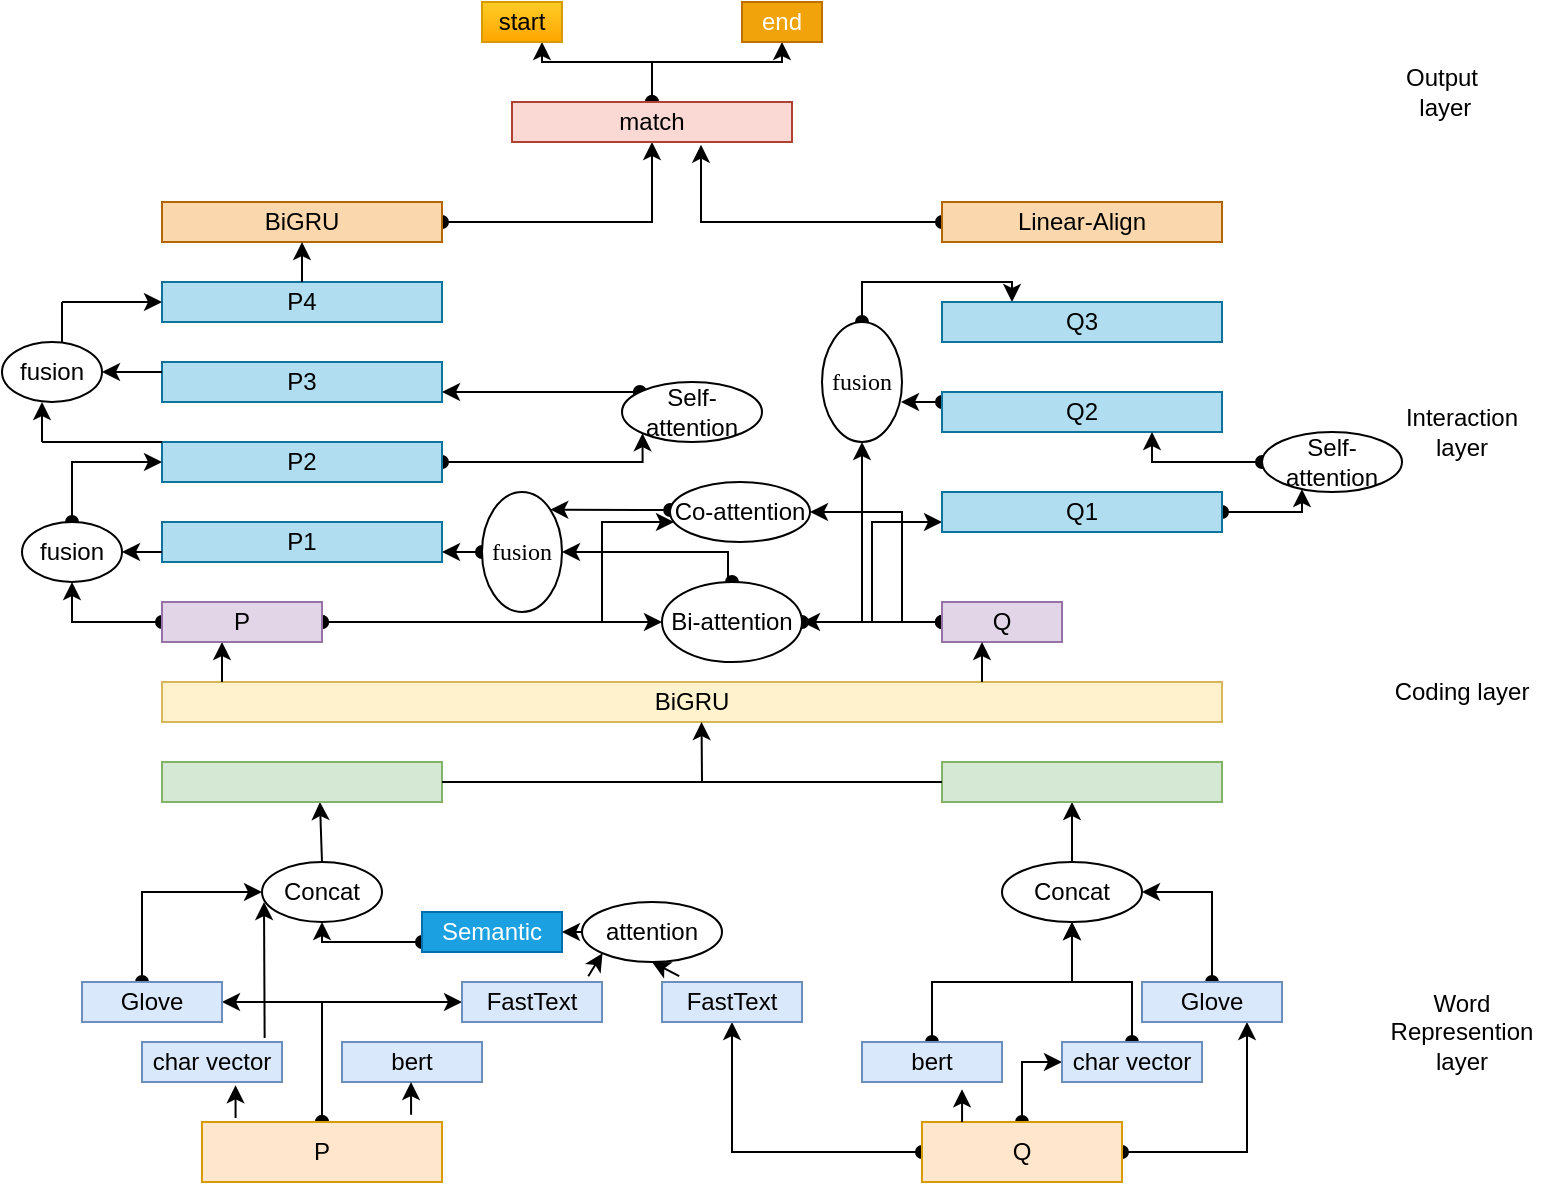 <mxfile version="14.4.9" type="github" pages="7">
  <diagram id="3uzH_pU-bZmQVsEFSV5T" name="第 1 页">
    <mxGraphModel dx="665" dy="393" grid="1" gridSize="10" guides="1" tooltips="1" connect="1" arrows="1" fold="1" page="1" pageScale="1" pageWidth="827" pageHeight="1169" background="none" math="0" shadow="0">
      <root>
        <mxCell id="0" />
        <mxCell id="1" parent="0" />
        <mxCell id="j76AdF2aVKh91igryZna-99" style="edgeStyle=orthogonalEdgeStyle;rounded=0;orthogonalLoop=1;jettySize=auto;html=1;entryX=1;entryY=0.5;entryDx=0;entryDy=0;startArrow=oval;startFill=1;" parent="1" source="j76AdF2aVKh91igryZna-1" target="j76AdF2aVKh91igryZna-8" edge="1">
          <mxGeometry relative="1" as="geometry" />
        </mxCell>
        <mxCell id="j76AdF2aVKh91igryZna-101" style="edgeStyle=orthogonalEdgeStyle;rounded=0;orthogonalLoop=1;jettySize=auto;html=1;startArrow=oval;startFill=1;exitX=0.5;exitY=0;exitDx=0;exitDy=0;entryX=0;entryY=0.5;entryDx=0;entryDy=0;" parent="1" source="j76AdF2aVKh91igryZna-1" target="j76AdF2aVKh91igryZna-9" edge="1">
          <mxGeometry relative="1" as="geometry">
            <mxPoint x="230" y="695" as="targetPoint" />
            <Array as="points">
              <mxPoint x="170" y="700" />
            </Array>
          </mxGeometry>
        </mxCell>
        <mxCell id="j76AdF2aVKh91igryZna-1" value="P" style="rounded=0;whiteSpace=wrap;html=1;fillColor=#ffe6cc;strokeColor=#d79b00;" parent="1" vertex="1">
          <mxGeometry x="110" y="760" width="120" height="30" as="geometry" />
        </mxCell>
        <mxCell id="j76AdF2aVKh91igryZna-130" style="edgeStyle=orthogonalEdgeStyle;rounded=0;orthogonalLoop=1;jettySize=auto;html=1;entryX=0;entryY=0.5;entryDx=0;entryDy=0;startArrow=oval;startFill=1;" parent="1" source="j76AdF2aVKh91igryZna-2" target="j76AdF2aVKh91igryZna-6" edge="1">
          <mxGeometry relative="1" as="geometry" />
        </mxCell>
        <mxCell id="j76AdF2aVKh91igryZna-131" style="edgeStyle=orthogonalEdgeStyle;rounded=0;orthogonalLoop=1;jettySize=auto;html=1;startArrow=oval;startFill=1;entryX=0.5;entryY=1;entryDx=0;entryDy=0;" parent="1" source="j76AdF2aVKh91igryZna-2" target="j76AdF2aVKh91igryZna-10" edge="1">
          <mxGeometry relative="1" as="geometry">
            <mxPoint x="380" y="720" as="targetPoint" />
          </mxGeometry>
        </mxCell>
        <mxCell id="j76AdF2aVKh91igryZna-134" style="edgeStyle=orthogonalEdgeStyle;rounded=0;orthogonalLoop=1;jettySize=auto;html=1;entryX=0.75;entryY=1;entryDx=0;entryDy=0;startArrow=oval;startFill=1;" parent="1" source="j76AdF2aVKh91igryZna-2" target="j76AdF2aVKh91igryZna-11" edge="1">
          <mxGeometry relative="1" as="geometry" />
        </mxCell>
        <mxCell id="j76AdF2aVKh91igryZna-2" value="Q" style="rounded=0;whiteSpace=wrap;html=1;fillColor=#ffe6cc;strokeColor=#d79b00;" parent="1" vertex="1">
          <mxGeometry x="470" y="760" width="100" height="30" as="geometry" />
        </mxCell>
        <mxCell id="j76AdF2aVKh91igryZna-4" value="char vector" style="rounded=0;whiteSpace=wrap;html=1;fillColor=#dae8fc;strokeColor=#6c8ebf;" parent="1" vertex="1">
          <mxGeometry x="80" y="720" width="70" height="20" as="geometry" />
        </mxCell>
        <mxCell id="j76AdF2aVKh91igryZna-5" value="bert" style="rounded=0;whiteSpace=wrap;html=1;fillColor=#dae8fc;strokeColor=#6c8ebf;" parent="1" vertex="1">
          <mxGeometry x="180" y="720" width="70" height="20" as="geometry" />
        </mxCell>
        <mxCell id="j76AdF2aVKh91igryZna-133" style="edgeStyle=orthogonalEdgeStyle;rounded=0;orthogonalLoop=1;jettySize=auto;html=1;entryX=0.5;entryY=1;entryDx=0;entryDy=0;startArrow=oval;startFill=1;" parent="1" source="j76AdF2aVKh91igryZna-6" target="j76AdF2aVKh91igryZna-30" edge="1">
          <mxGeometry relative="1" as="geometry" />
        </mxCell>
        <mxCell id="j76AdF2aVKh91igryZna-6" value="char vector" style="rounded=0;whiteSpace=wrap;html=1;fillColor=#dae8fc;strokeColor=#6c8ebf;" parent="1" vertex="1">
          <mxGeometry x="540" y="720" width="70" height="20" as="geometry" />
        </mxCell>
        <mxCell id="j76AdF2aVKh91igryZna-132" style="edgeStyle=orthogonalEdgeStyle;rounded=0;orthogonalLoop=1;jettySize=auto;html=1;startArrow=oval;startFill=1;" parent="1" source="j76AdF2aVKh91igryZna-7" target="j76AdF2aVKh91igryZna-30" edge="1">
          <mxGeometry relative="1" as="geometry" />
        </mxCell>
        <mxCell id="j76AdF2aVKh91igryZna-7" value="bert" style="rounded=0;whiteSpace=wrap;html=1;fillColor=#dae8fc;strokeColor=#6c8ebf;" parent="1" vertex="1">
          <mxGeometry x="440" y="720" width="70" height="20" as="geometry" />
        </mxCell>
        <mxCell id="j76AdF2aVKh91igryZna-106" style="edgeStyle=orthogonalEdgeStyle;rounded=0;orthogonalLoop=1;jettySize=auto;html=1;startArrow=oval;startFill=1;entryX=0;entryY=0.5;entryDx=0;entryDy=0;" parent="1" source="j76AdF2aVKh91igryZna-8" target="j76AdF2aVKh91igryZna-12" edge="1">
          <mxGeometry relative="1" as="geometry">
            <mxPoint x="85" y="630" as="targetPoint" />
            <Array as="points">
              <mxPoint x="80" y="645" />
            </Array>
          </mxGeometry>
        </mxCell>
        <mxCell id="j76AdF2aVKh91igryZna-8" value="Glove" style="rounded=0;whiteSpace=wrap;html=1;fillColor=#dae8fc;strokeColor=#6c8ebf;" parent="1" vertex="1">
          <mxGeometry x="50" y="690" width="70" height="20" as="geometry" />
        </mxCell>
        <mxCell id="j76AdF2aVKh91igryZna-9" value="FastText" style="rounded=0;whiteSpace=wrap;html=1;fillColor=#dae8fc;strokeColor=#6c8ebf;" parent="1" vertex="1">
          <mxGeometry x="240" y="690" width="70" height="20" as="geometry" />
        </mxCell>
        <mxCell id="j76AdF2aVKh91igryZna-10" value="FastText" style="rounded=0;whiteSpace=wrap;html=1;fillColor=#dae8fc;strokeColor=#6c8ebf;" parent="1" vertex="1">
          <mxGeometry x="340" y="690" width="70" height="20" as="geometry" />
        </mxCell>
        <mxCell id="j76AdF2aVKh91igryZna-135" style="edgeStyle=orthogonalEdgeStyle;rounded=0;orthogonalLoop=1;jettySize=auto;html=1;entryX=1;entryY=0.5;entryDx=0;entryDy=0;startArrow=oval;startFill=1;" parent="1" source="j76AdF2aVKh91igryZna-11" target="j76AdF2aVKh91igryZna-30" edge="1">
          <mxGeometry relative="1" as="geometry" />
        </mxCell>
        <mxCell id="j76AdF2aVKh91igryZna-11" value="Glove" style="rounded=0;whiteSpace=wrap;html=1;fillColor=#dae8fc;strokeColor=#6c8ebf;" parent="1" vertex="1">
          <mxGeometry x="580" y="690" width="70" height="20" as="geometry" />
        </mxCell>
        <mxCell id="j76AdF2aVKh91igryZna-12" value="Concat" style="ellipse;whiteSpace=wrap;html=1;" parent="1" vertex="1">
          <mxGeometry x="140" y="630" width="60" height="30" as="geometry" />
        </mxCell>
        <mxCell id="j76AdF2aVKh91igryZna-13" value="attention" style="ellipse;whiteSpace=wrap;html=1;" parent="1" vertex="1">
          <mxGeometry x="300" y="650" width="70" height="30" as="geometry" />
        </mxCell>
        <mxCell id="j76AdF2aVKh91igryZna-112" style="edgeStyle=orthogonalEdgeStyle;rounded=0;orthogonalLoop=1;jettySize=auto;html=1;entryX=0.5;entryY=1;entryDx=0;entryDy=0;startArrow=oval;startFill=1;" parent="1" source="j76AdF2aVKh91igryZna-14" target="j76AdF2aVKh91igryZna-12" edge="1">
          <mxGeometry relative="1" as="geometry">
            <Array as="points">
              <mxPoint x="170" y="670" />
            </Array>
          </mxGeometry>
        </mxCell>
        <mxCell id="j76AdF2aVKh91igryZna-14" value="Semantic" style="rounded=0;whiteSpace=wrap;html=1;fillColor=#1ba1e2;strokeColor=#006EAF;fontColor=#ffffff;" parent="1" vertex="1">
          <mxGeometry x="220" y="655" width="70" height="20" as="geometry" />
        </mxCell>
        <mxCell id="j76AdF2aVKh91igryZna-17" value="" style="endArrow=classic;html=1;exitX=0.5;exitY=0;exitDx=0;exitDy=0;entryX=0.564;entryY=1;entryDx=0;entryDy=0;entryPerimeter=0;" parent="1" source="j76AdF2aVKh91igryZna-12" target="j76AdF2aVKh91igryZna-18" edge="1">
          <mxGeometry width="50" height="50" relative="1" as="geometry">
            <mxPoint x="340" y="650" as="sourcePoint" />
            <mxPoint x="169" y="610" as="targetPoint" />
            <Array as="points" />
          </mxGeometry>
        </mxCell>
        <mxCell id="j76AdF2aVKh91igryZna-18" value="" style="rounded=0;whiteSpace=wrap;html=1;fillColor=#d5e8d4;strokeColor=#82b366;" parent="1" vertex="1">
          <mxGeometry x="90" y="580" width="140" height="20" as="geometry" />
        </mxCell>
        <mxCell id="j76AdF2aVKh91igryZna-19" value="BiGRU" style="rounded=0;whiteSpace=wrap;html=1;fillColor=#fff2cc;strokeColor=#d6b656;" parent="1" vertex="1">
          <mxGeometry x="90" y="540" width="530" height="20" as="geometry" />
        </mxCell>
        <mxCell id="j76AdF2aVKh91igryZna-20" value="" style="endArrow=classic;html=1;" parent="1" edge="1">
          <mxGeometry width="50" height="50" relative="1" as="geometry">
            <mxPoint x="120" y="540" as="sourcePoint" />
            <mxPoint x="120" y="520" as="targetPoint" />
          </mxGeometry>
        </mxCell>
        <mxCell id="j76AdF2aVKh91igryZna-42" value="" style="edgeStyle=orthogonalEdgeStyle;rounded=0;orthogonalLoop=1;jettySize=auto;html=1;startArrow=oval;startFill=1;" parent="1" source="j76AdF2aVKh91igryZna-21" target="j76AdF2aVKh91igryZna-38" edge="1">
          <mxGeometry relative="1" as="geometry" />
        </mxCell>
        <mxCell id="j76AdF2aVKh91igryZna-81" value="" style="edgeStyle=orthogonalEdgeStyle;rounded=0;orthogonalLoop=1;jettySize=auto;html=1;startArrow=oval;startFill=1;" parent="1" source="j76AdF2aVKh91igryZna-21" target="j76AdF2aVKh91igryZna-62" edge="1">
          <mxGeometry relative="1" as="geometry">
            <Array as="points">
              <mxPoint x="310" y="510" />
              <mxPoint x="310" y="460" />
            </Array>
          </mxGeometry>
        </mxCell>
        <mxCell id="j76AdF2aVKh91igryZna-85" style="edgeStyle=orthogonalEdgeStyle;rounded=0;orthogonalLoop=1;jettySize=auto;html=1;startArrow=oval;startFill=1;" parent="1" source="j76AdF2aVKh91igryZna-21" target="j76AdF2aVKh91igryZna-61" edge="1">
          <mxGeometry relative="1" as="geometry" />
        </mxCell>
        <mxCell id="j76AdF2aVKh91igryZna-21" value="P" style="rounded=0;whiteSpace=wrap;html=1;fillColor=#e1d5e7;strokeColor=#9673a6;" parent="1" vertex="1">
          <mxGeometry x="90" y="500" width="80" height="20" as="geometry" />
        </mxCell>
        <mxCell id="j76AdF2aVKh91igryZna-22" value="P1" style="rounded=0;whiteSpace=wrap;html=1;fillColor=#b1ddf0;strokeColor=#10739e;" parent="1" vertex="1">
          <mxGeometry x="90" y="460" width="140" height="20" as="geometry" />
        </mxCell>
        <mxCell id="mjjmfwz3K1z1Mk-PTAnH-1" style="edgeStyle=orthogonalEdgeStyle;rounded=0;orthogonalLoop=1;jettySize=auto;html=1;entryX=0;entryY=1;entryDx=0;entryDy=0;startArrow=oval;startFill=1;" parent="1" source="j76AdF2aVKh91igryZna-23" target="j76AdF2aVKh91igryZna-63" edge="1">
          <mxGeometry relative="1" as="geometry">
            <Array as="points">
              <mxPoint x="330" y="430" />
            </Array>
          </mxGeometry>
        </mxCell>
        <mxCell id="j76AdF2aVKh91igryZna-23" value="P2" style="rounded=0;whiteSpace=wrap;html=1;fillColor=#b1ddf0;strokeColor=#10739e;" parent="1" vertex="1">
          <mxGeometry x="90" y="420" width="140" height="20" as="geometry" />
        </mxCell>
        <mxCell id="j76AdF2aVKh91igryZna-24" value="P3" style="rounded=0;whiteSpace=wrap;html=1;fillColor=#b1ddf0;strokeColor=#10739e;" parent="1" vertex="1">
          <mxGeometry x="90" y="380" width="140" height="20" as="geometry" />
        </mxCell>
        <mxCell id="j76AdF2aVKh91igryZna-25" value="P4" style="rounded=0;whiteSpace=wrap;html=1;fillColor=#b1ddf0;strokeColor=#10739e;" parent="1" vertex="1">
          <mxGeometry x="90" y="340" width="140" height="20" as="geometry" />
        </mxCell>
        <mxCell id="j76AdF2aVKh91igryZna-76" style="edgeStyle=orthogonalEdgeStyle;rounded=0;orthogonalLoop=1;jettySize=auto;html=1;entryX=0.5;entryY=1;entryDx=0;entryDy=0;startArrow=oval;startFill=1;" parent="1" source="j76AdF2aVKh91igryZna-26" target="j76AdF2aVKh91igryZna-27" edge="1">
          <mxGeometry relative="1" as="geometry" />
        </mxCell>
        <mxCell id="j76AdF2aVKh91igryZna-26" value="BiGRU" style="rounded=0;whiteSpace=wrap;html=1;fillColor=#fad7ac;strokeColor=#b46504;" parent="1" vertex="1">
          <mxGeometry x="90" y="300" width="140" height="20" as="geometry" />
        </mxCell>
        <mxCell id="j76AdF2aVKh91igryZna-79" style="edgeStyle=orthogonalEdgeStyle;rounded=0;orthogonalLoop=1;jettySize=auto;html=1;startArrow=oval;startFill=1;entryX=0.75;entryY=1;entryDx=0;entryDy=0;" parent="1" source="j76AdF2aVKh91igryZna-27" target="j76AdF2aVKh91igryZna-28" edge="1">
          <mxGeometry relative="1" as="geometry">
            <mxPoint x="270" y="230" as="targetPoint" />
          </mxGeometry>
        </mxCell>
        <mxCell id="j76AdF2aVKh91igryZna-80" style="edgeStyle=orthogonalEdgeStyle;rounded=0;orthogonalLoop=1;jettySize=auto;html=1;entryX=0.5;entryY=1;entryDx=0;entryDy=0;startArrow=oval;startFill=1;" parent="1" source="j76AdF2aVKh91igryZna-27" target="j76AdF2aVKh91igryZna-29" edge="1">
          <mxGeometry relative="1" as="geometry" />
        </mxCell>
        <mxCell id="j76AdF2aVKh91igryZna-27" value="match" style="rounded=0;whiteSpace=wrap;html=1;fillColor=#fad9d5;strokeColor=#ae4132;" parent="1" vertex="1">
          <mxGeometry x="265" y="250" width="140" height="20" as="geometry" />
        </mxCell>
        <mxCell id="j76AdF2aVKh91igryZna-28" value="start" style="rounded=0;whiteSpace=wrap;html=1;gradientColor=#ffa500;fillColor=#ffcd28;strokeColor=#d79b00;" parent="1" vertex="1">
          <mxGeometry x="250" y="200" width="40" height="20" as="geometry" />
        </mxCell>
        <mxCell id="j76AdF2aVKh91igryZna-29" value="end" style="rounded=0;whiteSpace=wrap;html=1;fillColor=#f0a30a;strokeColor=#BD7000;fontColor=#ffffff;" parent="1" vertex="1">
          <mxGeometry x="380" y="200" width="40" height="20" as="geometry" />
        </mxCell>
        <mxCell id="j76AdF2aVKh91igryZna-30" value="Concat" style="ellipse;whiteSpace=wrap;html=1;" parent="1" vertex="1">
          <mxGeometry x="510" y="630" width="70" height="30" as="geometry" />
        </mxCell>
        <mxCell id="j76AdF2aVKh91igryZna-34" value="" style="endArrow=classic;html=1;exitX=0.5;exitY=0;exitDx=0;exitDy=0;" parent="1" source="j76AdF2aVKh91igryZna-30" edge="1">
          <mxGeometry width="50" height="50" relative="1" as="geometry">
            <mxPoint x="540" y="610" as="sourcePoint" />
            <mxPoint x="545" y="600" as="targetPoint" />
          </mxGeometry>
        </mxCell>
        <mxCell id="j76AdF2aVKh91igryZna-35" value="" style="rounded=0;whiteSpace=wrap;html=1;fillColor=#d5e8d4;strokeColor=#82b366;" parent="1" vertex="1">
          <mxGeometry x="480" y="580" width="140" height="20" as="geometry" />
        </mxCell>
        <mxCell id="j76AdF2aVKh91igryZna-86" style="edgeStyle=orthogonalEdgeStyle;rounded=0;orthogonalLoop=1;jettySize=auto;html=1;entryX=1;entryY=0.5;entryDx=0;entryDy=0;startArrow=oval;startFill=1;" parent="1" source="j76AdF2aVKh91igryZna-36" target="j76AdF2aVKh91igryZna-61" edge="1">
          <mxGeometry relative="1" as="geometry" />
        </mxCell>
        <mxCell id="j76AdF2aVKh91igryZna-90" value="" style="edgeStyle=orthogonalEdgeStyle;rounded=0;orthogonalLoop=1;jettySize=auto;html=1;startArrow=oval;startFill=1;" parent="1" source="j76AdF2aVKh91igryZna-36" edge="1">
          <mxGeometry relative="1" as="geometry">
            <mxPoint x="440" y="420" as="targetPoint" />
            <Array as="points">
              <mxPoint x="440" y="510" />
            </Array>
          </mxGeometry>
        </mxCell>
        <mxCell id="mjjmfwz3K1z1Mk-PTAnH-3" style="edgeStyle=orthogonalEdgeStyle;rounded=0;orthogonalLoop=1;jettySize=auto;html=1;startArrow=oval;startFill=1;entryX=1;entryY=0.5;entryDx=0;entryDy=0;" parent="1" source="j76AdF2aVKh91igryZna-36" target="j76AdF2aVKh91igryZna-62" edge="1">
          <mxGeometry relative="1" as="geometry">
            <mxPoint x="430" y="460" as="targetPoint" />
            <Array as="points">
              <mxPoint x="460" y="510" />
              <mxPoint x="460" y="455" />
            </Array>
          </mxGeometry>
        </mxCell>
        <mxCell id="j76AdF2aVKh91igryZna-36" value="Q" style="rounded=0;whiteSpace=wrap;html=1;fillColor=#e1d5e7;strokeColor=#9673a6;" parent="1" vertex="1">
          <mxGeometry x="480" y="500" width="60" height="20" as="geometry" />
        </mxCell>
        <mxCell id="j76AdF2aVKh91igryZna-37" value="" style="endArrow=classic;html=1;" parent="1" edge="1">
          <mxGeometry width="50" height="50" relative="1" as="geometry">
            <mxPoint x="500" y="540" as="sourcePoint" />
            <mxPoint x="500" y="520" as="targetPoint" />
          </mxGeometry>
        </mxCell>
        <mxCell id="j76AdF2aVKh91igryZna-45" value="" style="edgeStyle=orthogonalEdgeStyle;rounded=0;orthogonalLoop=1;jettySize=auto;html=1;startArrow=oval;startFill=1;entryX=0;entryY=0.5;entryDx=0;entryDy=0;" parent="1" source="j76AdF2aVKh91igryZna-38" target="j76AdF2aVKh91igryZna-23" edge="1">
          <mxGeometry relative="1" as="geometry">
            <Array as="points">
              <mxPoint x="45" y="430" />
            </Array>
          </mxGeometry>
        </mxCell>
        <mxCell id="j76AdF2aVKh91igryZna-38" value="fusion" style="ellipse;whiteSpace=wrap;html=1;" parent="1" vertex="1">
          <mxGeometry x="20" y="460" width="50" height="30" as="geometry" />
        </mxCell>
        <mxCell id="j76AdF2aVKh91igryZna-44" value="fusion" style="ellipse;whiteSpace=wrap;html=1;" parent="1" vertex="1">
          <mxGeometry x="10" y="370" width="50" height="30" as="geometry" />
        </mxCell>
        <mxCell id="j76AdF2aVKh91igryZna-46" value="" style="endArrow=classic;html=1;exitX=0;exitY=0.75;exitDx=0;exitDy=0;entryX=1;entryY=0.5;entryDx=0;entryDy=0;" parent="1" source="j76AdF2aVKh91igryZna-22" target="j76AdF2aVKh91igryZna-38" edge="1">
          <mxGeometry width="50" height="50" relative="1" as="geometry">
            <mxPoint x="270" y="560" as="sourcePoint" />
            <mxPoint x="320" y="510" as="targetPoint" />
          </mxGeometry>
        </mxCell>
        <mxCell id="j76AdF2aVKh91igryZna-49" value="" style="endArrow=classic;html=1;exitX=0;exitY=0.25;exitDx=0;exitDy=0;entryX=1;entryY=0.5;entryDx=0;entryDy=0;" parent="1" source="j76AdF2aVKh91igryZna-24" target="j76AdF2aVKh91igryZna-44" edge="1">
          <mxGeometry width="50" height="50" relative="1" as="geometry">
            <mxPoint x="270" y="380" as="sourcePoint" />
            <mxPoint x="320" y="330" as="targetPoint" />
          </mxGeometry>
        </mxCell>
        <mxCell id="j76AdF2aVKh91igryZna-51" value="" style="endArrow=none;html=1;exitX=0;exitY=0;exitDx=0;exitDy=0;" parent="1" source="j76AdF2aVKh91igryZna-23" edge="1">
          <mxGeometry width="50" height="50" relative="1" as="geometry">
            <mxPoint x="270" y="380" as="sourcePoint" />
            <mxPoint x="30" y="420" as="targetPoint" />
          </mxGeometry>
        </mxCell>
        <mxCell id="j76AdF2aVKh91igryZna-54" value="" style="endArrow=classic;html=1;" parent="1" edge="1">
          <mxGeometry width="50" height="50" relative="1" as="geometry">
            <mxPoint x="30" y="420" as="sourcePoint" />
            <mxPoint x="30" y="400" as="targetPoint" />
          </mxGeometry>
        </mxCell>
        <mxCell id="j76AdF2aVKh91igryZna-58" value="" style="endArrow=none;html=1;exitX=0.6;exitY=0;exitDx=0;exitDy=0;exitPerimeter=0;" parent="1" source="j76AdF2aVKh91igryZna-44" edge="1">
          <mxGeometry width="50" height="50" relative="1" as="geometry">
            <mxPoint x="270" y="380" as="sourcePoint" />
            <mxPoint x="40" y="350" as="targetPoint" />
          </mxGeometry>
        </mxCell>
        <mxCell id="j76AdF2aVKh91igryZna-59" value="" style="endArrow=classic;html=1;entryX=0;entryY=0.5;entryDx=0;entryDy=0;" parent="1" target="j76AdF2aVKh91igryZna-25" edge="1">
          <mxGeometry width="50" height="50" relative="1" as="geometry">
            <mxPoint x="40" y="350" as="sourcePoint" />
            <mxPoint x="340" y="330" as="targetPoint" />
            <Array as="points" />
          </mxGeometry>
        </mxCell>
        <mxCell id="j76AdF2aVKh91igryZna-87" style="edgeStyle=orthogonalEdgeStyle;rounded=0;orthogonalLoop=1;jettySize=auto;html=1;exitX=0.5;exitY=0;exitDx=0;exitDy=0;entryX=0;entryY=0.5;entryDx=0;entryDy=0;startArrow=oval;startFill=1;" parent="1" source="j76AdF2aVKh91igryZna-61" target="j76AdF2aVKh91igryZna-64" edge="1">
          <mxGeometry relative="1" as="geometry">
            <Array as="points">
              <mxPoint x="373" y="475" />
            </Array>
          </mxGeometry>
        </mxCell>
        <mxCell id="j76AdF2aVKh91igryZna-91" style="edgeStyle=orthogonalEdgeStyle;rounded=0;orthogonalLoop=1;jettySize=auto;html=1;entryX=0;entryY=0.75;entryDx=0;entryDy=0;startArrow=oval;startFill=1;" parent="1" source="j76AdF2aVKh91igryZna-61" target="j76AdF2aVKh91igryZna-66" edge="1">
          <mxGeometry relative="1" as="geometry" />
        </mxCell>
        <mxCell id="j76AdF2aVKh91igryZna-61" value="Bi-attention" style="ellipse;whiteSpace=wrap;html=1;" parent="1" vertex="1">
          <mxGeometry x="340" y="490" width="70" height="40" as="geometry" />
        </mxCell>
        <mxCell id="j76AdF2aVKh91igryZna-88" style="edgeStyle=orthogonalEdgeStyle;rounded=0;orthogonalLoop=1;jettySize=auto;html=1;entryX=0;entryY=1;entryDx=0;entryDy=0;startArrow=oval;startFill=1;" parent="1" source="j76AdF2aVKh91igryZna-62" target="j76AdF2aVKh91igryZna-64" edge="1">
          <mxGeometry relative="1" as="geometry">
            <Array as="points">
              <mxPoint x="330" y="454" />
              <mxPoint x="330" y="454" />
            </Array>
          </mxGeometry>
        </mxCell>
        <mxCell id="j76AdF2aVKh91igryZna-62" value="Co-attention" style="ellipse;whiteSpace=wrap;html=1;" parent="1" vertex="1">
          <mxGeometry x="344" y="440" width="70" height="30" as="geometry" />
        </mxCell>
        <mxCell id="mjjmfwz3K1z1Mk-PTAnH-2" style="edgeStyle=orthogonalEdgeStyle;rounded=0;orthogonalLoop=1;jettySize=auto;html=1;entryX=1;entryY=0.75;entryDx=0;entryDy=0;startArrow=oval;startFill=1;" parent="1" source="j76AdF2aVKh91igryZna-63" target="j76AdF2aVKh91igryZna-24" edge="1">
          <mxGeometry relative="1" as="geometry">
            <Array as="points">
              <mxPoint x="290" y="395" />
              <mxPoint x="290" y="395" />
            </Array>
          </mxGeometry>
        </mxCell>
        <mxCell id="j76AdF2aVKh91igryZna-63" value="Self-attention" style="ellipse;whiteSpace=wrap;html=1;" parent="1" vertex="1">
          <mxGeometry x="320" y="390" width="70" height="30" as="geometry" />
        </mxCell>
        <mxCell id="j76AdF2aVKh91igryZna-89" value="" style="edgeStyle=orthogonalEdgeStyle;rounded=0;orthogonalLoop=1;jettySize=auto;html=1;startArrow=oval;startFill=1;" parent="1" source="j76AdF2aVKh91igryZna-64" edge="1">
          <mxGeometry relative="1" as="geometry">
            <mxPoint x="230" y="475" as="targetPoint" />
            <Array as="points">
              <mxPoint x="230" y="475" />
            </Array>
          </mxGeometry>
        </mxCell>
        <mxCell id="j76AdF2aVKh91igryZna-64" value="&lt;font face=&quot;Verdana&quot;&gt;fusion&lt;/font&gt;" style="ellipse;whiteSpace=wrap;html=1;direction=west;" parent="1" vertex="1">
          <mxGeometry x="250" y="445" width="40" height="60" as="geometry" />
        </mxCell>
        <mxCell id="j76AdF2aVKh91igryZna-93" style="edgeStyle=orthogonalEdgeStyle;rounded=0;orthogonalLoop=1;jettySize=auto;html=1;entryX=0.25;entryY=0;entryDx=0;entryDy=0;startArrow=oval;startFill=1;" parent="1" source="j76AdF2aVKh91igryZna-65" target="j76AdF2aVKh91igryZna-68" edge="1">
          <mxGeometry relative="1" as="geometry">
            <Array as="points">
              <mxPoint x="440" y="340" />
              <mxPoint x="515" y="340" />
            </Array>
          </mxGeometry>
        </mxCell>
        <mxCell id="j76AdF2aVKh91igryZna-65" value="&lt;font face=&quot;Verdana&quot;&gt;fusion&lt;/font&gt;" style="ellipse;whiteSpace=wrap;html=1;direction=west;" parent="1" vertex="1">
          <mxGeometry x="420" y="360" width="40" height="60" as="geometry" />
        </mxCell>
        <mxCell id="j76AdF2aVKh91igryZna-95" value="" style="edgeStyle=orthogonalEdgeStyle;rounded=0;orthogonalLoop=1;jettySize=auto;html=1;startArrow=oval;startFill=1;" parent="1" source="j76AdF2aVKh91igryZna-66" target="j76AdF2aVKh91igryZna-70" edge="1">
          <mxGeometry relative="1" as="geometry">
            <Array as="points">
              <mxPoint x="660" y="455" />
            </Array>
          </mxGeometry>
        </mxCell>
        <mxCell id="j76AdF2aVKh91igryZna-66" value="Q1" style="rounded=0;whiteSpace=wrap;html=1;fillColor=#b1ddf0;strokeColor=#10739e;" parent="1" vertex="1">
          <mxGeometry x="480" y="445" width="140" height="20" as="geometry" />
        </mxCell>
        <mxCell id="j76AdF2aVKh91igryZna-94" style="edgeStyle=orthogonalEdgeStyle;rounded=0;orthogonalLoop=1;jettySize=auto;html=1;exitX=0;exitY=0.25;exitDx=0;exitDy=0;entryX=0.013;entryY=0.326;entryDx=0;entryDy=0;entryPerimeter=0;startArrow=oval;startFill=1;" parent="1" source="j76AdF2aVKh91igryZna-67" target="j76AdF2aVKh91igryZna-65" edge="1">
          <mxGeometry relative="1" as="geometry" />
        </mxCell>
        <mxCell id="j76AdF2aVKh91igryZna-67" value="Q2" style="rounded=0;whiteSpace=wrap;html=1;fillColor=#b1ddf0;strokeColor=#10739e;" parent="1" vertex="1">
          <mxGeometry x="480" y="395" width="140" height="20" as="geometry" />
        </mxCell>
        <mxCell id="j76AdF2aVKh91igryZna-68" value="Q3" style="rounded=0;whiteSpace=wrap;html=1;fillColor=#b1ddf0;strokeColor=#10739e;" parent="1" vertex="1">
          <mxGeometry x="480" y="350" width="140" height="20" as="geometry" />
        </mxCell>
        <mxCell id="j76AdF2aVKh91igryZna-98" style="edgeStyle=orthogonalEdgeStyle;rounded=0;orthogonalLoop=1;jettySize=auto;html=1;startArrow=oval;startFill=1;entryX=0.675;entryY=1.067;entryDx=0;entryDy=0;entryPerimeter=0;" parent="1" source="j76AdF2aVKh91igryZna-69" target="j76AdF2aVKh91igryZna-27" edge="1">
          <mxGeometry relative="1" as="geometry">
            <mxPoint x="360" y="280" as="targetPoint" />
          </mxGeometry>
        </mxCell>
        <mxCell id="j76AdF2aVKh91igryZna-69" value="Linear-Align" style="rounded=0;whiteSpace=wrap;html=1;fillColor=#fad7ac;strokeColor=#b46504;" parent="1" vertex="1">
          <mxGeometry x="480" y="300" width="140" height="20" as="geometry" />
        </mxCell>
        <mxCell id="j76AdF2aVKh91igryZna-97" style="edgeStyle=orthogonalEdgeStyle;rounded=0;orthogonalLoop=1;jettySize=auto;html=1;entryX=0.75;entryY=1;entryDx=0;entryDy=0;startArrow=oval;startFill=1;" parent="1" source="j76AdF2aVKh91igryZna-70" target="j76AdF2aVKh91igryZna-67" edge="1">
          <mxGeometry relative="1" as="geometry">
            <Array as="points">
              <mxPoint x="585" y="430" />
            </Array>
          </mxGeometry>
        </mxCell>
        <mxCell id="j76AdF2aVKh91igryZna-70" value="Self-attention" style="ellipse;whiteSpace=wrap;html=1;" parent="1" vertex="1">
          <mxGeometry x="640" y="415" width="70" height="30" as="geometry" />
        </mxCell>
        <mxCell id="j76AdF2aVKh91igryZna-73" value="" style="endArrow=classic;html=1;exitX=0.5;exitY=0;exitDx=0;exitDy=0;entryX=0.5;entryY=1;entryDx=0;entryDy=0;" parent="1" source="j76AdF2aVKh91igryZna-25" target="j76AdF2aVKh91igryZna-26" edge="1">
          <mxGeometry width="50" height="50" relative="1" as="geometry">
            <mxPoint x="260" y="400" as="sourcePoint" />
            <mxPoint x="310" y="350" as="targetPoint" />
          </mxGeometry>
        </mxCell>
        <mxCell id="j76AdF2aVKh91igryZna-104" value="" style="endArrow=classic;html=1;exitX=0.14;exitY=-0.067;exitDx=0;exitDy=0;exitPerimeter=0;entryX=0.668;entryY=1.082;entryDx=0;entryDy=0;entryPerimeter=0;" parent="1" source="j76AdF2aVKh91igryZna-1" target="j76AdF2aVKh91igryZna-4" edge="1">
          <mxGeometry width="50" height="50" relative="1" as="geometry">
            <mxPoint x="350" y="650" as="sourcePoint" />
            <mxPoint x="400" y="600" as="targetPoint" />
          </mxGeometry>
        </mxCell>
        <mxCell id="j76AdF2aVKh91igryZna-105" value="" style="endArrow=classic;html=1;exitX=0.876;exitY=-0.1;exitDx=0;exitDy=0;exitPerimeter=0;" parent="1" source="j76AdF2aVKh91igryZna-4" edge="1">
          <mxGeometry width="50" height="50" relative="1" as="geometry">
            <mxPoint x="350" y="650" as="sourcePoint" />
            <mxPoint x="141" y="650" as="targetPoint" />
          </mxGeometry>
        </mxCell>
        <mxCell id="j76AdF2aVKh91igryZna-120" value="" style="endArrow=classic;html=1;exitX=0.902;exitY=-0.145;exitDx=0;exitDy=0;exitPerimeter=0;entryX=0;entryY=1;entryDx=0;entryDy=0;" parent="1" source="j76AdF2aVKh91igryZna-9" target="j76AdF2aVKh91igryZna-13" edge="1">
          <mxGeometry width="50" height="50" relative="1" as="geometry">
            <mxPoint x="350" y="650" as="sourcePoint" />
            <mxPoint x="400" y="600" as="targetPoint" />
          </mxGeometry>
        </mxCell>
        <mxCell id="j76AdF2aVKh91igryZna-121" value="" style="endArrow=classic;html=1;exitX=0.123;exitY=-0.145;exitDx=0;exitDy=0;exitPerimeter=0;entryX=0.5;entryY=1;entryDx=0;entryDy=0;" parent="1" source="j76AdF2aVKh91igryZna-10" target="j76AdF2aVKh91igryZna-13" edge="1">
          <mxGeometry width="50" height="50" relative="1" as="geometry">
            <mxPoint x="350" y="650" as="sourcePoint" />
            <mxPoint x="400" y="600" as="targetPoint" />
          </mxGeometry>
        </mxCell>
        <mxCell id="j76AdF2aVKh91igryZna-125" value="" style="endArrow=classic;html=1;exitX=0;exitY=0.5;exitDx=0;exitDy=0;entryX=1;entryY=0.5;entryDx=0;entryDy=0;" parent="1" source="j76AdF2aVKh91igryZna-13" target="j76AdF2aVKh91igryZna-14" edge="1">
          <mxGeometry width="50" height="50" relative="1" as="geometry">
            <mxPoint x="350" y="650" as="sourcePoint" />
            <mxPoint x="300" y="620" as="targetPoint" />
          </mxGeometry>
        </mxCell>
        <mxCell id="j76AdF2aVKh91igryZna-126" value="" style="endArrow=classic;html=1;exitX=0.14;exitY=-0.067;exitDx=0;exitDy=0;exitPerimeter=0;entryX=0.668;entryY=1.082;entryDx=0;entryDy=0;entryPerimeter=0;" parent="1" edge="1">
          <mxGeometry width="50" height="50" relative="1" as="geometry">
            <mxPoint x="214.54" y="756.35" as="sourcePoint" />
            <mxPoint x="214.5" y="740.0" as="targetPoint" />
          </mxGeometry>
        </mxCell>
        <mxCell id="j76AdF2aVKh91igryZna-127" value="" style="endArrow=classic;html=1;exitX=0.14;exitY=-0.067;exitDx=0;exitDy=0;exitPerimeter=0;entryX=0.668;entryY=1.082;entryDx=0;entryDy=0;entryPerimeter=0;" parent="1" edge="1">
          <mxGeometry width="50" height="50" relative="1" as="geometry">
            <mxPoint x="490.04" y="760.0" as="sourcePoint" />
            <mxPoint x="490" y="743.65" as="targetPoint" />
          </mxGeometry>
        </mxCell>
        <mxCell id="j76AdF2aVKh91igryZna-137" value="" style="endArrow=none;html=1;exitX=1;exitY=0.5;exitDx=0;exitDy=0;entryX=0;entryY=0.5;entryDx=0;entryDy=0;" parent="1" source="j76AdF2aVKh91igryZna-18" target="j76AdF2aVKh91igryZna-35" edge="1">
          <mxGeometry width="50" height="50" relative="1" as="geometry">
            <mxPoint x="350" y="650" as="sourcePoint" />
            <mxPoint x="400" y="600" as="targetPoint" />
            <Array as="points">
              <mxPoint x="350" y="590" />
            </Array>
          </mxGeometry>
        </mxCell>
        <mxCell id="j76AdF2aVKh91igryZna-139" value="" style="endArrow=classic;html=1;entryX=0.509;entryY=1;entryDx=0;entryDy=0;entryPerimeter=0;" parent="1" target="j76AdF2aVKh91igryZna-19" edge="1">
          <mxGeometry width="50" height="50" relative="1" as="geometry">
            <mxPoint x="360" y="590" as="sourcePoint" />
            <mxPoint x="363" y="550" as="targetPoint" />
            <Array as="points" />
          </mxGeometry>
        </mxCell>
        <mxCell id="mjjmfwz3K1z1Mk-PTAnH-4" value="Word Represention layer" style="text;html=1;strokeColor=none;fillColor=none;align=center;verticalAlign=middle;whiteSpace=wrap;rounded=0;" parent="1" vertex="1">
          <mxGeometry x="700" y="690" width="80" height="50" as="geometry" />
        </mxCell>
        <mxCell id="mjjmfwz3K1z1Mk-PTAnH-5" value="Coding layer" style="text;html=1;strokeColor=none;fillColor=none;align=center;verticalAlign=middle;whiteSpace=wrap;rounded=0;" parent="1" vertex="1">
          <mxGeometry x="700" y="520" width="80" height="50" as="geometry" />
        </mxCell>
        <mxCell id="mjjmfwz3K1z1Mk-PTAnH-6" value="Interaction layer" style="text;html=1;strokeColor=none;fillColor=none;align=center;verticalAlign=middle;whiteSpace=wrap;rounded=0;" parent="1" vertex="1">
          <mxGeometry x="700" y="390" width="80" height="50" as="geometry" />
        </mxCell>
        <mxCell id="mjjmfwz3K1z1Mk-PTAnH-8" value="Output&lt;br&gt;&amp;nbsp;layer" style="text;html=1;strokeColor=none;fillColor=none;align=center;verticalAlign=middle;whiteSpace=wrap;rounded=0;" parent="1" vertex="1">
          <mxGeometry x="690" y="220" width="80" height="50" as="geometry" />
        </mxCell>
      </root>
    </mxGraphModel>
  </diagram>
  <diagram id="pa0tdonanUXoaKnkXjLE" name="第 2 页">
    <mxGraphModel dx="665" dy="393" grid="1" gridSize="10" guides="1" tooltips="1" connect="1" arrows="1" fold="1" page="1" pageScale="1" pageWidth="827" pageHeight="1169" math="0" shadow="0">
      <root>
        <mxCell id="VrtKoJJEPCo2FU44Y_v3-0" />
        <mxCell id="VrtKoJJEPCo2FU44Y_v3-1" parent="VrtKoJJEPCo2FU44Y_v3-0" />
        <mxCell id="tOODqYCS8wirTNGv-YuR-4" value="" style="edgeStyle=orthogonalEdgeStyle;rounded=0;orthogonalLoop=1;jettySize=auto;html=1;fillColor=#dae8fc;strokeColor=#2217BF;" parent="VrtKoJJEPCo2FU44Y_v3-1" source="tOODqYCS8wirTNGv-YuR-0" target="tOODqYCS8wirTNGv-YuR-3" edge="1">
          <mxGeometry relative="1" as="geometry" />
        </mxCell>
        <mxCell id="tOODqYCS8wirTNGv-YuR-18" style="edgeStyle=orthogonalEdgeStyle;curved=1;rounded=0;orthogonalLoop=1;jettySize=auto;html=1;entryX=1;entryY=0.5;entryDx=0;entryDy=0;fillColor=#dae8fc;strokeColor=#2217BF;" parent="VrtKoJJEPCo2FU44Y_v3-1" target="tOODqYCS8wirTNGv-YuR-8" edge="1">
          <mxGeometry relative="1" as="geometry">
            <mxPoint x="335" y="150" as="sourcePoint" />
            <Array as="points">
              <mxPoint x="335" y="150" />
              <mxPoint x="410" y="150" />
              <mxPoint x="410" y="310" />
            </Array>
          </mxGeometry>
        </mxCell>
        <mxCell id="tOODqYCS8wirTNGv-YuR-0" value="权重层" style="rounded=0;whiteSpace=wrap;html=1;strokeColor=#2217BF;" parent="VrtKoJJEPCo2FU44Y_v3-1" vertex="1">
          <mxGeometry x="280" y="180" width="110" height="30" as="geometry" />
        </mxCell>
        <mxCell id="tOODqYCS8wirTNGv-YuR-9" value="" style="edgeStyle=orthogonalEdgeStyle;rounded=0;orthogonalLoop=1;jettySize=auto;html=1;fillColor=#dae8fc;strokeColor=#2217BF;" parent="VrtKoJJEPCo2FU44Y_v3-1" source="tOODqYCS8wirTNGv-YuR-3" target="tOODqYCS8wirTNGv-YuR-8" edge="1">
          <mxGeometry relative="1" as="geometry" />
        </mxCell>
        <mxCell id="tOODqYCS8wirTNGv-YuR-3" value="权重层" style="rounded=0;whiteSpace=wrap;html=1;strokeColor=#2217BF;" parent="VrtKoJJEPCo2FU44Y_v3-1" vertex="1">
          <mxGeometry x="280" y="240" width="110" height="30" as="geometry" />
        </mxCell>
        <mxCell id="tOODqYCS8wirTNGv-YuR-5" value="" style="endArrow=classic;html=1;edgeStyle=orthogonalEdgeStyle;curved=1;fillColor=#dae8fc;strokeColor=#2217BF;" parent="VrtKoJJEPCo2FU44Y_v3-1" edge="1">
          <mxGeometry x="0.364" y="-14" width="50" height="50" relative="1" as="geometry">
            <mxPoint x="334.5" y="132" as="sourcePoint" />
            <mxPoint x="334.5" y="180" as="targetPoint" />
            <Array as="points">
              <mxPoint x="335" y="112" />
              <mxPoint x="335" y="112" />
            </Array>
            <mxPoint as="offset" />
          </mxGeometry>
        </mxCell>
        <mxCell id="tOODqYCS8wirTNGv-YuR-7" value="Relu" style="text;html=1;align=center;verticalAlign=middle;resizable=0;points=[];autosize=1;" parent="VrtKoJJEPCo2FU44Y_v3-1" vertex="1">
          <mxGeometry x="330" y="210" width="40" height="20" as="geometry" />
        </mxCell>
        <mxCell id="tOODqYCS8wirTNGv-YuR-11" value="" style="edgeStyle=orthogonalEdgeStyle;rounded=0;orthogonalLoop=1;jettySize=auto;html=1;fillColor=#dae8fc;strokeColor=#2217BF;" parent="VrtKoJJEPCo2FU44Y_v3-1" source="tOODqYCS8wirTNGv-YuR-8" edge="1">
          <mxGeometry relative="1" as="geometry">
            <mxPoint x="335" y="350" as="targetPoint" />
          </mxGeometry>
        </mxCell>
        <mxCell id="tOODqYCS8wirTNGv-YuR-8" value="+" style="ellipse;whiteSpace=wrap;html=1;rounded=0;" parent="VrtKoJJEPCo2FU44Y_v3-1" vertex="1">
          <mxGeometry x="325" y="300" width="20" height="20" as="geometry" />
        </mxCell>
        <mxCell id="tOODqYCS8wirTNGv-YuR-13" value="F(x)" style="text;html=1;align=center;verticalAlign=middle;resizable=0;points=[];autosize=1;" parent="VrtKoJJEPCo2FU44Y_v3-1" vertex="1">
          <mxGeometry x="240" y="210" width="40" height="20" as="geometry" />
        </mxCell>
        <mxCell id="tOODqYCS8wirTNGv-YuR-14" value="F(x)+x" style="text;html=1;align=center;verticalAlign=middle;resizable=0;points=[];autosize=1;" parent="VrtKoJJEPCo2FU44Y_v3-1" vertex="1">
          <mxGeometry x="235" y="280" width="50" height="20" as="geometry" />
        </mxCell>
        <mxCell id="tOODqYCS8wirTNGv-YuR-15" value="Relu" style="text;html=1;align=center;verticalAlign=middle;resizable=0;points=[];autosize=1;" parent="VrtKoJJEPCo2FU44Y_v3-1" vertex="1">
          <mxGeometry x="330" y="320" width="40" height="20" as="geometry" />
        </mxCell>
        <mxCell id="tOODqYCS8wirTNGv-YuR-20" value="x" style="text;html=1;align=center;verticalAlign=middle;resizable=0;points=[];autosize=1;" parent="VrtKoJJEPCo2FU44Y_v3-1" vertex="1">
          <mxGeometry x="410" y="220" width="20" height="20" as="geometry" />
        </mxCell>
        <mxCell id="tOODqYCS8wirTNGv-YuR-21" value="x" style="text;html=1;align=center;verticalAlign=middle;resizable=0;points=[];autosize=1;" parent="VrtKoJJEPCo2FU44Y_v3-1" vertex="1">
          <mxGeometry x="305" y="150" width="20" height="20" as="geometry" />
        </mxCell>
      </root>
    </mxGraphModel>
  </diagram>
  <diagram id="BFMJkWxl_lDpR_XVMgLT" name="第 3 页">
    <mxGraphModel dx="665" dy="393" grid="1" gridSize="10" guides="1" tooltips="1" connect="1" arrows="1" fold="1" page="1" pageScale="1" pageWidth="827" pageHeight="1169" math="0" shadow="0">
      <root>
        <mxCell id="y9zhjkB0vzLKL9tuNasF-0" />
        <mxCell id="y9zhjkB0vzLKL9tuNasF-1" parent="y9zhjkB0vzLKL9tuNasF-0" />
        <mxCell id="y9zhjkB0vzLKL9tuNasF-8" value="" style="edgeStyle=orthogonalEdgeStyle;rounded=0;orthogonalLoop=1;jettySize=auto;html=1;" parent="y9zhjkB0vzLKL9tuNasF-1" source="y9zhjkB0vzLKL9tuNasF-2" target="y9zhjkB0vzLKL9tuNasF-4" edge="1">
          <mxGeometry relative="1" as="geometry" />
        </mxCell>
        <mxCell id="y9zhjkB0vzLKL9tuNasF-2" value="文章&amp;nbsp;" style="rounded=0;whiteSpace=wrap;html=1;fillColor=#dae8fc;strokeColor=#6c8ebf;" parent="y9zhjkB0vzLKL9tuNasF-1" vertex="1">
          <mxGeometry x="160" y="440" width="110" height="40" as="geometry" />
        </mxCell>
        <mxCell id="y9zhjkB0vzLKL9tuNasF-9" value="" style="edgeStyle=orthogonalEdgeStyle;rounded=0;orthogonalLoop=1;jettySize=auto;html=1;" parent="y9zhjkB0vzLKL9tuNasF-1" source="y9zhjkB0vzLKL9tuNasF-3" target="y9zhjkB0vzLKL9tuNasF-5" edge="1">
          <mxGeometry relative="1" as="geometry" />
        </mxCell>
        <mxCell id="y9zhjkB0vzLKL9tuNasF-3" value="问题" style="rounded=0;whiteSpace=wrap;html=1;fillColor=#dae8fc;strokeColor=#6c8ebf;" parent="y9zhjkB0vzLKL9tuNasF-1" vertex="1">
          <mxGeometry x="400" y="440" width="110" height="40" as="geometry" />
        </mxCell>
        <mxCell id="y9zhjkB0vzLKL9tuNasF-10" style="edgeStyle=orthogonalEdgeStyle;rounded=0;orthogonalLoop=1;jettySize=auto;html=1;entryX=0.25;entryY=1;entryDx=0;entryDy=0;" parent="y9zhjkB0vzLKL9tuNasF-1" source="y9zhjkB0vzLKL9tuNasF-4" target="y9zhjkB0vzLKL9tuNasF-6" edge="1">
          <mxGeometry relative="1" as="geometry" />
        </mxCell>
        <mxCell id="y9zhjkB0vzLKL9tuNasF-4" value="编码层" style="rounded=0;whiteSpace=wrap;html=1;fillColor=#ffe6cc;strokeColor=#d79b00;" parent="y9zhjkB0vzLKL9tuNasF-1" vertex="1">
          <mxGeometry x="160" y="360" width="110" height="40" as="geometry" />
        </mxCell>
        <mxCell id="y9zhjkB0vzLKL9tuNasF-12" style="edgeStyle=orthogonalEdgeStyle;rounded=0;orthogonalLoop=1;jettySize=auto;html=1;entryX=0.75;entryY=1;entryDx=0;entryDy=0;" parent="y9zhjkB0vzLKL9tuNasF-1" source="y9zhjkB0vzLKL9tuNasF-5" target="y9zhjkB0vzLKL9tuNasF-6" edge="1">
          <mxGeometry relative="1" as="geometry" />
        </mxCell>
        <mxCell id="y9zhjkB0vzLKL9tuNasF-5" value="编码层" style="rounded=0;whiteSpace=wrap;html=1;fillColor=#ffe6cc;strokeColor=#d79b00;" parent="y9zhjkB0vzLKL9tuNasF-1" vertex="1">
          <mxGeometry x="400" y="360" width="110" height="40" as="geometry" />
        </mxCell>
        <mxCell id="y9zhjkB0vzLKL9tuNasF-15" value="" style="edgeStyle=orthogonalEdgeStyle;rounded=0;orthogonalLoop=1;jettySize=auto;html=1;" parent="y9zhjkB0vzLKL9tuNasF-1" source="y9zhjkB0vzLKL9tuNasF-6" target="y9zhjkB0vzLKL9tuNasF-7" edge="1">
          <mxGeometry relative="1" as="geometry" />
        </mxCell>
        <mxCell id="y9zhjkB0vzLKL9tuNasF-6" value="交互层" style="rounded=0;whiteSpace=wrap;html=1;fillColor=#1ba1e2;strokeColor=#006EAF;fontColor=#ffffff;" parent="y9zhjkB0vzLKL9tuNasF-1" vertex="1">
          <mxGeometry x="280" y="280" width="110" height="40" as="geometry" />
        </mxCell>
        <mxCell id="y9zhjkB0vzLKL9tuNasF-7" value="输出层" style="rounded=0;whiteSpace=wrap;html=1;fillColor=#60a917;strokeColor=#2D7600;fontColor=#ffffff;" parent="y9zhjkB0vzLKL9tuNasF-1" vertex="1">
          <mxGeometry x="280" y="200" width="110" height="40" as="geometry" />
        </mxCell>
        <mxCell id="y9zhjkB0vzLKL9tuNasF-18" value="答案" style="rounded=0;whiteSpace=wrap;html=1;fillColor=#fa6800;strokeColor=#C73500;fontColor=#ffffff;" parent="y9zhjkB0vzLKL9tuNasF-1" vertex="1">
          <mxGeometry x="280" y="130" width="110" height="40" as="geometry" />
        </mxCell>
      </root>
    </mxGraphModel>
  </diagram>
  <diagram id="PjL714A77Zu0ngfSQ7xm" name="第 4 页">
    <mxGraphModel dx="665" dy="393" grid="1" gridSize="10" guides="1" tooltips="1" connect="1" arrows="1" fold="1" page="1" pageScale="1" pageWidth="827" pageHeight="1169" math="0" shadow="0">
      <root>
        <mxCell id="tsYIp8fKpsN7hBtvK35R-0" />
        <mxCell id="tsYIp8fKpsN7hBtvK35R-1" parent="tsYIp8fKpsN7hBtvK35R-0" />
        <mxCell id="tsYIp8fKpsN7hBtvK35R-2" value="&lt;font style=&quot;font-size: 18px&quot;&gt;文本“&lt;font color=&quot;#ff3399&quot;&gt;研究生找工作&lt;/font&gt;”的字词混合嵌入编码过程&lt;/font&gt;" style="text;html=1;align=center;verticalAlign=middle;resizable=0;points=[];autosize=1;" parent="tsYIp8fKpsN7hBtvK35R-1" vertex="1">
          <mxGeometry x="150" y="250" width="370" height="20" as="geometry" />
        </mxCell>
        <mxCell id="tsYIp8fKpsN7hBtvK35R-3" value="&lt;font style=&quot;font-size: 14px&quot;&gt;“研究生”的词向量&lt;/font&gt;" style="text;html=1;align=center;verticalAlign=middle;resizable=0;points=[];autosize=1;" parent="tsYIp8fKpsN7hBtvK35R-1" vertex="1">
          <mxGeometry x="25" y="300" width="120" height="20" as="geometry" />
        </mxCell>
        <mxCell id="tsYIp8fKpsN7hBtvK35R-18" value="" style="verticalLabelPosition=bottom;verticalAlign=top;html=1;shape=mxgraph.flowchart.summing_function;fillColor=#e1d5e7;strokeColor=#9673a6;" parent="tsYIp8fKpsN7hBtvK35R-1" vertex="1">
          <mxGeometry x="480" y="300" width="20" height="20" as="geometry" />
        </mxCell>
        <mxCell id="tsYIp8fKpsN7hBtvK35R-23" value="&lt;font style=&quot;font-size: 14px&quot;&gt;“研”的字向量&lt;/font&gt;" style="text;html=1;align=center;verticalAlign=middle;resizable=0;points=[];autosize=1;" parent="tsYIp8fKpsN7hBtvK35R-1" vertex="1">
          <mxGeometry x="615" y="300" width="90" height="20" as="geometry" />
        </mxCell>
        <mxCell id="tsYIp8fKpsN7hBtvK35R-24" value="&lt;font style=&quot;font-size: 14px&quot;&gt;“研究生”的词向量&lt;/font&gt;" style="text;html=1;align=center;verticalAlign=middle;resizable=0;points=[];autosize=1;" parent="tsYIp8fKpsN7hBtvK35R-1" vertex="1">
          <mxGeometry x="25" y="350" width="120" height="20" as="geometry" />
        </mxCell>
        <mxCell id="tsYIp8fKpsN7hBtvK35R-64" value="" style="group;fillColor=#fff2cc;strokeColor=#d6b656;" parent="tsYIp8fKpsN7hBtvK35R-1" vertex="1" connectable="0">
          <mxGeometry x="280" y="300" width="80" height="20" as="geometry" />
        </mxCell>
        <mxCell id="tsYIp8fKpsN7hBtvK35R-9" value="" style="rounded=0;whiteSpace=wrap;html=1;fillColor=#fff2cc;strokeColor=#d6b656;" parent="tsYIp8fKpsN7hBtvK35R-64" vertex="1">
          <mxGeometry width="20" height="20" as="geometry" />
        </mxCell>
        <mxCell id="tsYIp8fKpsN7hBtvK35R-10" value="" style="rounded=0;whiteSpace=wrap;html=1;fillColor=#fff2cc;strokeColor=#d6b656;" parent="tsYIp8fKpsN7hBtvK35R-64" vertex="1">
          <mxGeometry x="20" width="20" height="20" as="geometry" />
        </mxCell>
        <mxCell id="tsYIp8fKpsN7hBtvK35R-11" value="" style="rounded=0;whiteSpace=wrap;html=1;fillColor=#fff2cc;strokeColor=#d6b656;" parent="tsYIp8fKpsN7hBtvK35R-64" vertex="1">
          <mxGeometry x="40" width="20" height="20" as="geometry" />
        </mxCell>
        <mxCell id="tsYIp8fKpsN7hBtvK35R-12" value="" style="rounded=0;whiteSpace=wrap;html=1;fillColor=#fff2cc;strokeColor=#d6b656;" parent="tsYIp8fKpsN7hBtvK35R-64" vertex="1">
          <mxGeometry x="60" width="20" height="20" as="geometry" />
        </mxCell>
        <mxCell id="tsYIp8fKpsN7hBtvK35R-65" value="" style="group;fillColor=#fff2cc;strokeColor=#d6b656;" parent="tsYIp8fKpsN7hBtvK35R-1" vertex="1" connectable="0">
          <mxGeometry x="280" y="320" width="80" height="20" as="geometry" />
        </mxCell>
        <mxCell id="tsYIp8fKpsN7hBtvK35R-66" value="" style="rounded=0;whiteSpace=wrap;html=1;fillColor=#fff2cc;strokeColor=#d6b656;" parent="tsYIp8fKpsN7hBtvK35R-65" vertex="1">
          <mxGeometry width="20" height="20" as="geometry" />
        </mxCell>
        <mxCell id="tsYIp8fKpsN7hBtvK35R-67" value="" style="rounded=0;whiteSpace=wrap;html=1;fillColor=#fff2cc;strokeColor=#d6b656;" parent="tsYIp8fKpsN7hBtvK35R-65" vertex="1">
          <mxGeometry x="20" width="20" height="20" as="geometry" />
        </mxCell>
        <mxCell id="tsYIp8fKpsN7hBtvK35R-68" value="" style="rounded=0;whiteSpace=wrap;html=1;fillColor=#fff2cc;strokeColor=#d6b656;" parent="tsYIp8fKpsN7hBtvK35R-65" vertex="1">
          <mxGeometry x="40" width="20" height="20" as="geometry" />
        </mxCell>
        <mxCell id="tsYIp8fKpsN7hBtvK35R-69" value="" style="rounded=0;whiteSpace=wrap;html=1;fillColor=#fff2cc;strokeColor=#d6b656;" parent="tsYIp8fKpsN7hBtvK35R-65" vertex="1">
          <mxGeometry x="60" width="20" height="20" as="geometry" />
        </mxCell>
        <mxCell id="tsYIp8fKpsN7hBtvK35R-70" value="" style="group;fillColor=#fff2cc;strokeColor=#d6b656;" parent="tsYIp8fKpsN7hBtvK35R-1" vertex="1" connectable="0">
          <mxGeometry x="280" y="340" width="80" height="20" as="geometry" />
        </mxCell>
        <mxCell id="tsYIp8fKpsN7hBtvK35R-71" value="" style="rounded=0;whiteSpace=wrap;html=1;fillColor=#fff2cc;strokeColor=#d6b656;" parent="tsYIp8fKpsN7hBtvK35R-70" vertex="1">
          <mxGeometry width="20" height="20" as="geometry" />
        </mxCell>
        <mxCell id="tsYIp8fKpsN7hBtvK35R-72" value="" style="rounded=0;whiteSpace=wrap;html=1;fillColor=#fff2cc;strokeColor=#d6b656;" parent="tsYIp8fKpsN7hBtvK35R-70" vertex="1">
          <mxGeometry x="20" width="20" height="20" as="geometry" />
        </mxCell>
        <mxCell id="tsYIp8fKpsN7hBtvK35R-73" value="" style="rounded=0;whiteSpace=wrap;html=1;fillColor=#fff2cc;strokeColor=#d6b656;" parent="tsYIp8fKpsN7hBtvK35R-70" vertex="1">
          <mxGeometry x="40" width="20" height="20" as="geometry" />
        </mxCell>
        <mxCell id="tsYIp8fKpsN7hBtvK35R-74" value="" style="rounded=0;whiteSpace=wrap;html=1;fillColor=#fff2cc;strokeColor=#d6b656;" parent="tsYIp8fKpsN7hBtvK35R-70" vertex="1">
          <mxGeometry x="60" width="20" height="20" as="geometry" />
        </mxCell>
        <mxCell id="tsYIp8fKpsN7hBtvK35R-76" value="" style="group;fillColor=#fff2cc;strokeColor=#d6b656;" parent="tsYIp8fKpsN7hBtvK35R-1" vertex="1" connectable="0">
          <mxGeometry x="280" y="360" width="80" height="20" as="geometry" />
        </mxCell>
        <mxCell id="tsYIp8fKpsN7hBtvK35R-77" value="" style="rounded=0;whiteSpace=wrap;html=1;fillColor=#fff2cc;strokeColor=#d6b656;" parent="tsYIp8fKpsN7hBtvK35R-76" vertex="1">
          <mxGeometry width="20" height="20" as="geometry" />
        </mxCell>
        <mxCell id="tsYIp8fKpsN7hBtvK35R-78" value="" style="rounded=0;whiteSpace=wrap;html=1;fillColor=#fff2cc;strokeColor=#d6b656;" parent="tsYIp8fKpsN7hBtvK35R-76" vertex="1">
          <mxGeometry x="20" width="20" height="20" as="geometry" />
        </mxCell>
        <mxCell id="tsYIp8fKpsN7hBtvK35R-79" value="" style="rounded=0;whiteSpace=wrap;html=1;fillColor=#fff2cc;strokeColor=#d6b656;" parent="tsYIp8fKpsN7hBtvK35R-76" vertex="1">
          <mxGeometry x="40" width="20" height="20" as="geometry" />
        </mxCell>
        <mxCell id="tsYIp8fKpsN7hBtvK35R-80" value="" style="rounded=0;whiteSpace=wrap;html=1;fillColor=#fff2cc;strokeColor=#d6b656;" parent="tsYIp8fKpsN7hBtvK35R-76" vertex="1">
          <mxGeometry x="60" width="20" height="20" as="geometry" />
        </mxCell>
        <mxCell id="tsYIp8fKpsN7hBtvK35R-86" value="" style="group;fillColor=#d5e8d4;strokeColor=#82b366;" parent="tsYIp8fKpsN7hBtvK35R-1" vertex="1" connectable="0">
          <mxGeometry x="160" y="300" width="100" height="20" as="geometry" />
        </mxCell>
        <mxCell id="tsYIp8fKpsN7hBtvK35R-4" value="" style="rounded=0;whiteSpace=wrap;html=1;fillColor=#d5e8d4;strokeColor=#82b366;" parent="tsYIp8fKpsN7hBtvK35R-86" vertex="1">
          <mxGeometry width="20" height="20" as="geometry" />
        </mxCell>
        <mxCell id="tsYIp8fKpsN7hBtvK35R-5" value="" style="rounded=0;whiteSpace=wrap;html=1;fillColor=#d5e8d4;strokeColor=#82b366;" parent="tsYIp8fKpsN7hBtvK35R-86" vertex="1">
          <mxGeometry x="20" width="20" height="20" as="geometry" />
        </mxCell>
        <mxCell id="tsYIp8fKpsN7hBtvK35R-6" value="" style="rounded=0;whiteSpace=wrap;html=1;fillColor=#d5e8d4;strokeColor=#82b366;" parent="tsYIp8fKpsN7hBtvK35R-86" vertex="1">
          <mxGeometry x="40" width="20" height="20" as="geometry" />
        </mxCell>
        <mxCell id="tsYIp8fKpsN7hBtvK35R-7" value="" style="rounded=0;whiteSpace=wrap;html=1;fillColor=#d5e8d4;strokeColor=#82b366;" parent="tsYIp8fKpsN7hBtvK35R-86" vertex="1">
          <mxGeometry x="60" width="20" height="20" as="geometry" />
        </mxCell>
        <mxCell id="tsYIp8fKpsN7hBtvK35R-8" value="" style="rounded=0;whiteSpace=wrap;html=1;fillColor=#d5e8d4;strokeColor=#82b366;" parent="tsYIp8fKpsN7hBtvK35R-86" vertex="1">
          <mxGeometry x="80" width="20" height="20" as="geometry" />
        </mxCell>
        <mxCell id="tsYIp8fKpsN7hBtvK35R-87" value="" style="group;fillColor=#d5e8d4;strokeColor=#82b366;" parent="tsYIp8fKpsN7hBtvK35R-1" vertex="1" connectable="0">
          <mxGeometry x="160" y="350" width="100" height="20" as="geometry" />
        </mxCell>
        <mxCell id="tsYIp8fKpsN7hBtvK35R-88" value="" style="rounded=0;whiteSpace=wrap;html=1;fillColor=#d5e8d4;strokeColor=#82b366;" parent="tsYIp8fKpsN7hBtvK35R-87" vertex="1">
          <mxGeometry width="20" height="20" as="geometry" />
        </mxCell>
        <mxCell id="tsYIp8fKpsN7hBtvK35R-89" value="" style="rounded=0;whiteSpace=wrap;html=1;fillColor=#d5e8d4;strokeColor=#82b366;" parent="tsYIp8fKpsN7hBtvK35R-87" vertex="1">
          <mxGeometry x="20" width="20" height="20" as="geometry" />
        </mxCell>
        <mxCell id="tsYIp8fKpsN7hBtvK35R-90" value="" style="rounded=0;whiteSpace=wrap;html=1;fillColor=#d5e8d4;strokeColor=#82b366;" parent="tsYIp8fKpsN7hBtvK35R-87" vertex="1">
          <mxGeometry x="40" width="20" height="20" as="geometry" />
        </mxCell>
        <mxCell id="tsYIp8fKpsN7hBtvK35R-91" value="" style="rounded=0;whiteSpace=wrap;html=1;fillColor=#d5e8d4;strokeColor=#82b366;" parent="tsYIp8fKpsN7hBtvK35R-87" vertex="1">
          <mxGeometry x="60" width="20" height="20" as="geometry" />
        </mxCell>
        <mxCell id="tsYIp8fKpsN7hBtvK35R-92" value="" style="rounded=0;whiteSpace=wrap;html=1;fillColor=#d5e8d4;strokeColor=#82b366;" parent="tsYIp8fKpsN7hBtvK35R-87" vertex="1">
          <mxGeometry x="80" width="20" height="20" as="geometry" />
        </mxCell>
        <mxCell id="tsYIp8fKpsN7hBtvK35R-93" value="&lt;font style=&quot;font-size: 14px&quot;&gt;“研究生”的词向量&lt;/font&gt;" style="text;html=1;align=center;verticalAlign=middle;resizable=0;points=[];autosize=1;" parent="tsYIp8fKpsN7hBtvK35R-1" vertex="1">
          <mxGeometry x="25" y="400" width="120" height="20" as="geometry" />
        </mxCell>
        <mxCell id="tsYIp8fKpsN7hBtvK35R-112" value="" style="group;fillColor=#d5e8d4;strokeColor=#82b366;" parent="tsYIp8fKpsN7hBtvK35R-1" vertex="1" connectable="0">
          <mxGeometry x="160" y="400" width="100" height="20" as="geometry" />
        </mxCell>
        <mxCell id="tsYIp8fKpsN7hBtvK35R-113" value="" style="rounded=0;whiteSpace=wrap;html=1;fillColor=#d5e8d4;strokeColor=#82b366;" parent="tsYIp8fKpsN7hBtvK35R-112" vertex="1">
          <mxGeometry width="20" height="20" as="geometry" />
        </mxCell>
        <mxCell id="tsYIp8fKpsN7hBtvK35R-114" value="" style="rounded=0;whiteSpace=wrap;html=1;fillColor=#d5e8d4;strokeColor=#82b366;" parent="tsYIp8fKpsN7hBtvK35R-112" vertex="1">
          <mxGeometry x="20" width="20" height="20" as="geometry" />
        </mxCell>
        <mxCell id="tsYIp8fKpsN7hBtvK35R-115" value="" style="rounded=0;whiteSpace=wrap;html=1;fillColor=#d5e8d4;strokeColor=#82b366;" parent="tsYIp8fKpsN7hBtvK35R-112" vertex="1">
          <mxGeometry x="40" width="20" height="20" as="geometry" />
        </mxCell>
        <mxCell id="tsYIp8fKpsN7hBtvK35R-116" value="" style="rounded=0;whiteSpace=wrap;html=1;fillColor=#d5e8d4;strokeColor=#82b366;" parent="tsYIp8fKpsN7hBtvK35R-112" vertex="1">
          <mxGeometry x="60" width="20" height="20" as="geometry" />
        </mxCell>
        <mxCell id="tsYIp8fKpsN7hBtvK35R-117" value="" style="rounded=0;whiteSpace=wrap;html=1;fillColor=#d5e8d4;strokeColor=#82b366;" parent="tsYIp8fKpsN7hBtvK35R-112" vertex="1">
          <mxGeometry x="80" width="20" height="20" as="geometry" />
        </mxCell>
        <mxCell id="tsYIp8fKpsN7hBtvK35R-120" value="" style="group;fillColor=#d5e8d4;strokeColor=#82b366;" parent="tsYIp8fKpsN7hBtvK35R-1" vertex="1" connectable="0">
          <mxGeometry x="160" y="450" width="100" height="20" as="geometry" />
        </mxCell>
        <mxCell id="tsYIp8fKpsN7hBtvK35R-121" value="" style="rounded=0;whiteSpace=wrap;html=1;fillColor=#d5e8d4;strokeColor=#82b366;" parent="tsYIp8fKpsN7hBtvK35R-120" vertex="1">
          <mxGeometry width="20" height="20" as="geometry" />
        </mxCell>
        <mxCell id="tsYIp8fKpsN7hBtvK35R-122" value="" style="rounded=0;whiteSpace=wrap;html=1;fillColor=#d5e8d4;strokeColor=#82b366;" parent="tsYIp8fKpsN7hBtvK35R-120" vertex="1">
          <mxGeometry x="20" width="20" height="20" as="geometry" />
        </mxCell>
        <mxCell id="tsYIp8fKpsN7hBtvK35R-123" value="" style="rounded=0;whiteSpace=wrap;html=1;fillColor=#d5e8d4;strokeColor=#82b366;" parent="tsYIp8fKpsN7hBtvK35R-120" vertex="1">
          <mxGeometry x="40" width="20" height="20" as="geometry" />
        </mxCell>
        <mxCell id="tsYIp8fKpsN7hBtvK35R-124" value="" style="rounded=0;whiteSpace=wrap;html=1;fillColor=#d5e8d4;strokeColor=#82b366;" parent="tsYIp8fKpsN7hBtvK35R-120" vertex="1">
          <mxGeometry x="60" width="20" height="20" as="geometry" />
        </mxCell>
        <mxCell id="tsYIp8fKpsN7hBtvK35R-125" value="" style="rounded=0;whiteSpace=wrap;html=1;fillColor=#d5e8d4;strokeColor=#82b366;" parent="tsYIp8fKpsN7hBtvK35R-120" vertex="1">
          <mxGeometry x="80" width="20" height="20" as="geometry" />
        </mxCell>
        <mxCell id="tsYIp8fKpsN7hBtvK35R-126" value="" style="group;fillColor=#d5e8d4;strokeColor=#82b366;" parent="tsYIp8fKpsN7hBtvK35R-1" vertex="1" connectable="0">
          <mxGeometry x="160" y="500" width="100" height="20" as="geometry" />
        </mxCell>
        <mxCell id="tsYIp8fKpsN7hBtvK35R-127" value="" style="rounded=0;whiteSpace=wrap;html=1;fillColor=#d5e8d4;strokeColor=#82b366;" parent="tsYIp8fKpsN7hBtvK35R-126" vertex="1">
          <mxGeometry width="20" height="20" as="geometry" />
        </mxCell>
        <mxCell id="tsYIp8fKpsN7hBtvK35R-128" value="" style="rounded=0;whiteSpace=wrap;html=1;fillColor=#d5e8d4;strokeColor=#82b366;" parent="tsYIp8fKpsN7hBtvK35R-126" vertex="1">
          <mxGeometry x="20" width="20" height="20" as="geometry" />
        </mxCell>
        <mxCell id="tsYIp8fKpsN7hBtvK35R-129" value="" style="rounded=0;whiteSpace=wrap;html=1;fillColor=#d5e8d4;strokeColor=#82b366;" parent="tsYIp8fKpsN7hBtvK35R-126" vertex="1">
          <mxGeometry x="40" width="20" height="20" as="geometry" />
        </mxCell>
        <mxCell id="tsYIp8fKpsN7hBtvK35R-130" value="" style="rounded=0;whiteSpace=wrap;html=1;fillColor=#d5e8d4;strokeColor=#82b366;" parent="tsYIp8fKpsN7hBtvK35R-126" vertex="1">
          <mxGeometry x="60" width="20" height="20" as="geometry" />
        </mxCell>
        <mxCell id="tsYIp8fKpsN7hBtvK35R-131" value="" style="rounded=0;whiteSpace=wrap;html=1;fillColor=#d5e8d4;strokeColor=#82b366;" parent="tsYIp8fKpsN7hBtvK35R-126" vertex="1">
          <mxGeometry x="80" width="20" height="20" as="geometry" />
        </mxCell>
        <mxCell id="tsYIp8fKpsN7hBtvK35R-133" value="&lt;font style=&quot;font-size: 14px&quot;&gt;“找”的词向量&lt;/font&gt;" style="text;html=1;align=center;verticalAlign=middle;resizable=0;points=[];autosize=1;" parent="tsYIp8fKpsN7hBtvK35R-1" vertex="1">
          <mxGeometry x="55" y="450" width="90" height="20" as="geometry" />
        </mxCell>
        <mxCell id="tsYIp8fKpsN7hBtvK35R-134" value="" style="group;fillColor=#d5e8d4;strokeColor=#82b366;" parent="tsYIp8fKpsN7hBtvK35R-1" vertex="1" connectable="0">
          <mxGeometry x="160" y="550" width="100" height="20" as="geometry" />
        </mxCell>
        <mxCell id="tsYIp8fKpsN7hBtvK35R-135" value="" style="rounded=0;whiteSpace=wrap;html=1;fillColor=#d5e8d4;strokeColor=#82b366;" parent="tsYIp8fKpsN7hBtvK35R-134" vertex="1">
          <mxGeometry width="20" height="20" as="geometry" />
        </mxCell>
        <mxCell id="tsYIp8fKpsN7hBtvK35R-136" value="" style="rounded=0;whiteSpace=wrap;html=1;fillColor=#d5e8d4;strokeColor=#82b366;" parent="tsYIp8fKpsN7hBtvK35R-134" vertex="1">
          <mxGeometry x="20" width="20" height="20" as="geometry" />
        </mxCell>
        <mxCell id="tsYIp8fKpsN7hBtvK35R-137" value="" style="rounded=0;whiteSpace=wrap;html=1;fillColor=#d5e8d4;strokeColor=#82b366;" parent="tsYIp8fKpsN7hBtvK35R-134" vertex="1">
          <mxGeometry x="40" width="20" height="20" as="geometry" />
        </mxCell>
        <mxCell id="tsYIp8fKpsN7hBtvK35R-138" value="" style="rounded=0;whiteSpace=wrap;html=1;fillColor=#d5e8d4;strokeColor=#82b366;" parent="tsYIp8fKpsN7hBtvK35R-134" vertex="1">
          <mxGeometry x="60" width="20" height="20" as="geometry" />
        </mxCell>
        <mxCell id="tsYIp8fKpsN7hBtvK35R-139" value="" style="rounded=0;whiteSpace=wrap;html=1;fillColor=#d5e8d4;strokeColor=#82b366;" parent="tsYIp8fKpsN7hBtvK35R-134" vertex="1">
          <mxGeometry x="80" width="20" height="20" as="geometry" />
        </mxCell>
        <mxCell id="tsYIp8fKpsN7hBtvK35R-143" value="&lt;font style=&quot;font-size: 14px&quot;&gt;“工作”的词向量&lt;/font&gt;" style="text;html=1;align=center;verticalAlign=middle;resizable=0;points=[];autosize=1;" parent="tsYIp8fKpsN7hBtvK35R-1" vertex="1">
          <mxGeometry x="40" y="500" width="110" height="20" as="geometry" />
        </mxCell>
        <mxCell id="tsYIp8fKpsN7hBtvK35R-144" value="&lt;font style=&quot;font-size: 14px&quot;&gt;“工作”的词向量&lt;/font&gt;" style="text;html=1;align=center;verticalAlign=middle;resizable=0;points=[];autosize=1;" parent="tsYIp8fKpsN7hBtvK35R-1" vertex="1">
          <mxGeometry x="40" y="550" width="110" height="20" as="geometry" />
        </mxCell>
        <mxCell id="tsYIp8fKpsN7hBtvK35R-145" value="" style="group;fillColor=#f8cecc;strokeColor=#b85450;" parent="tsYIp8fKpsN7hBtvK35R-1" vertex="1" connectable="0">
          <mxGeometry x="380" y="300" width="80" height="20" as="geometry" />
        </mxCell>
        <mxCell id="tsYIp8fKpsN7hBtvK35R-13" value="" style="rounded=0;whiteSpace=wrap;html=1;fontStyle=1;fillColor=#f8cecc;strokeColor=#b85450;" parent="tsYIp8fKpsN7hBtvK35R-145" vertex="1">
          <mxGeometry width="20" height="20" as="geometry" />
        </mxCell>
        <mxCell id="tsYIp8fKpsN7hBtvK35R-14" value="" style="rounded=0;whiteSpace=wrap;html=1;fontStyle=1;fillColor=#f8cecc;strokeColor=#b85450;" parent="tsYIp8fKpsN7hBtvK35R-145" vertex="1">
          <mxGeometry x="20" width="20" height="20" as="geometry" />
        </mxCell>
        <mxCell id="tsYIp8fKpsN7hBtvK35R-15" value="" style="rounded=0;whiteSpace=wrap;html=1;fontStyle=1;fillColor=#f8cecc;strokeColor=#b85450;" parent="tsYIp8fKpsN7hBtvK35R-145" vertex="1">
          <mxGeometry x="40" width="20" height="20" as="geometry" />
        </mxCell>
        <mxCell id="tsYIp8fKpsN7hBtvK35R-17" value="" style="rounded=0;whiteSpace=wrap;html=1;fontStyle=1;fillColor=#f8cecc;strokeColor=#b85450;" parent="tsYIp8fKpsN7hBtvK35R-145" vertex="1">
          <mxGeometry x="60" width="20" height="20" as="geometry" />
        </mxCell>
        <mxCell id="tsYIp8fKpsN7hBtvK35R-146" value="" style="group;fillColor=#f8cecc;strokeColor=#b85450;" parent="tsYIp8fKpsN7hBtvK35R-1" vertex="1" connectable="0">
          <mxGeometry x="380" y="350" width="80" height="20" as="geometry" />
        </mxCell>
        <mxCell id="tsYIp8fKpsN7hBtvK35R-147" value="" style="rounded=0;whiteSpace=wrap;html=1;fontStyle=1;fillColor=#f8cecc;strokeColor=#b85450;" parent="tsYIp8fKpsN7hBtvK35R-146" vertex="1">
          <mxGeometry width="20" height="20" as="geometry" />
        </mxCell>
        <mxCell id="tsYIp8fKpsN7hBtvK35R-148" value="" style="rounded=0;whiteSpace=wrap;html=1;fontStyle=1;fillColor=#f8cecc;strokeColor=#b85450;" parent="tsYIp8fKpsN7hBtvK35R-146" vertex="1">
          <mxGeometry x="20" width="20" height="20" as="geometry" />
        </mxCell>
        <mxCell id="tsYIp8fKpsN7hBtvK35R-149" value="" style="rounded=0;whiteSpace=wrap;html=1;fontStyle=1;fillColor=#f8cecc;strokeColor=#b85450;" parent="tsYIp8fKpsN7hBtvK35R-146" vertex="1">
          <mxGeometry x="40" width="20" height="20" as="geometry" />
        </mxCell>
        <mxCell id="tsYIp8fKpsN7hBtvK35R-150" value="" style="rounded=0;whiteSpace=wrap;html=1;fontStyle=1;fillColor=#f8cecc;strokeColor=#b85450;" parent="tsYIp8fKpsN7hBtvK35R-146" vertex="1">
          <mxGeometry x="60" width="20" height="20" as="geometry" />
        </mxCell>
        <mxCell id="tsYIp8fKpsN7hBtvK35R-156" value="" style="group;fillColor=#f8cecc;strokeColor=#b85450;" parent="tsYIp8fKpsN7hBtvK35R-1" vertex="1" connectable="0">
          <mxGeometry x="380" y="400" width="80" height="20" as="geometry" />
        </mxCell>
        <mxCell id="tsYIp8fKpsN7hBtvK35R-157" value="" style="rounded=0;whiteSpace=wrap;html=1;fontStyle=1;fillColor=#f8cecc;strokeColor=#b85450;" parent="tsYIp8fKpsN7hBtvK35R-156" vertex="1">
          <mxGeometry width="20" height="20" as="geometry" />
        </mxCell>
        <mxCell id="tsYIp8fKpsN7hBtvK35R-158" value="" style="rounded=0;whiteSpace=wrap;html=1;fontStyle=1;fillColor=#f8cecc;strokeColor=#b85450;" parent="tsYIp8fKpsN7hBtvK35R-156" vertex="1">
          <mxGeometry x="20" width="20" height="20" as="geometry" />
        </mxCell>
        <mxCell id="tsYIp8fKpsN7hBtvK35R-159" value="" style="rounded=0;whiteSpace=wrap;html=1;fontStyle=1;fillColor=#f8cecc;strokeColor=#b85450;" parent="tsYIp8fKpsN7hBtvK35R-156" vertex="1">
          <mxGeometry x="40" width="20" height="20" as="geometry" />
        </mxCell>
        <mxCell id="tsYIp8fKpsN7hBtvK35R-160" value="" style="rounded=0;whiteSpace=wrap;html=1;fontStyle=1;fillColor=#f8cecc;strokeColor=#b85450;" parent="tsYIp8fKpsN7hBtvK35R-156" vertex="1">
          <mxGeometry x="60" width="20" height="20" as="geometry" />
        </mxCell>
        <mxCell id="tsYIp8fKpsN7hBtvK35R-165" value="" style="group;fillColor=#f8cecc;strokeColor=#b85450;" parent="tsYIp8fKpsN7hBtvK35R-1" vertex="1" connectable="0">
          <mxGeometry x="380" y="450" width="80" height="20" as="geometry" />
        </mxCell>
        <mxCell id="tsYIp8fKpsN7hBtvK35R-161" value="" style="rounded=0;whiteSpace=wrap;html=1;fillColor=#f8cecc;strokeColor=#b85450;" parent="tsYIp8fKpsN7hBtvK35R-165" vertex="1">
          <mxGeometry width="20" height="20" as="geometry" />
        </mxCell>
        <mxCell id="tsYIp8fKpsN7hBtvK35R-162" value="" style="rounded=0;whiteSpace=wrap;html=1;fillColor=#f8cecc;strokeColor=#b85450;" parent="tsYIp8fKpsN7hBtvK35R-165" vertex="1">
          <mxGeometry x="20" width="20" height="20" as="geometry" />
        </mxCell>
        <mxCell id="tsYIp8fKpsN7hBtvK35R-163" value="" style="rounded=0;whiteSpace=wrap;html=1;fillColor=#f8cecc;strokeColor=#b85450;" parent="tsYIp8fKpsN7hBtvK35R-165" vertex="1">
          <mxGeometry x="40" width="20" height="20" as="geometry" />
        </mxCell>
        <mxCell id="tsYIp8fKpsN7hBtvK35R-164" value="" style="rounded=0;whiteSpace=wrap;html=1;fillColor=#f8cecc;strokeColor=#b85450;" parent="tsYIp8fKpsN7hBtvK35R-165" vertex="1">
          <mxGeometry x="60" width="20" height="20" as="geometry" />
        </mxCell>
        <mxCell id="tsYIp8fKpsN7hBtvK35R-170" value="" style="group;fillColor=#f8cecc;strokeColor=#b85450;" parent="tsYIp8fKpsN7hBtvK35R-1" vertex="1" connectable="0">
          <mxGeometry x="380" y="500" width="80" height="20" as="geometry" />
        </mxCell>
        <mxCell id="tsYIp8fKpsN7hBtvK35R-166" value="" style="rounded=0;whiteSpace=wrap;html=1;fillColor=#f8cecc;strokeColor=#b85450;" parent="tsYIp8fKpsN7hBtvK35R-170" vertex="1">
          <mxGeometry width="20" height="20" as="geometry" />
        </mxCell>
        <mxCell id="tsYIp8fKpsN7hBtvK35R-167" value="" style="rounded=0;whiteSpace=wrap;html=1;fillColor=#f8cecc;strokeColor=#b85450;" parent="tsYIp8fKpsN7hBtvK35R-170" vertex="1">
          <mxGeometry x="20" width="20" height="20" as="geometry" />
        </mxCell>
        <mxCell id="tsYIp8fKpsN7hBtvK35R-168" value="" style="rounded=0;whiteSpace=wrap;html=1;fillColor=#f8cecc;strokeColor=#b85450;" parent="tsYIp8fKpsN7hBtvK35R-170" vertex="1">
          <mxGeometry x="40" width="20" height="20" as="geometry" />
        </mxCell>
        <mxCell id="tsYIp8fKpsN7hBtvK35R-169" value="" style="rounded=0;whiteSpace=wrap;html=1;fillColor=#f8cecc;strokeColor=#b85450;" parent="tsYIp8fKpsN7hBtvK35R-170" vertex="1">
          <mxGeometry x="60" width="20" height="20" as="geometry" />
        </mxCell>
        <mxCell id="tsYIp8fKpsN7hBtvK35R-179" value="" style="group;fillColor=#f8cecc;strokeColor=#b85450;" parent="tsYIp8fKpsN7hBtvK35R-1" vertex="1" connectable="0">
          <mxGeometry x="380" y="550" width="80" height="20" as="geometry" />
        </mxCell>
        <mxCell id="tsYIp8fKpsN7hBtvK35R-175" value="" style="rounded=0;whiteSpace=wrap;html=1;fillColor=#f8cecc;strokeColor=#b85450;" parent="tsYIp8fKpsN7hBtvK35R-179" vertex="1">
          <mxGeometry width="20" height="20" as="geometry" />
        </mxCell>
        <mxCell id="tsYIp8fKpsN7hBtvK35R-176" value="" style="rounded=0;whiteSpace=wrap;html=1;fillColor=#f8cecc;strokeColor=#b85450;" parent="tsYIp8fKpsN7hBtvK35R-179" vertex="1">
          <mxGeometry x="20" width="20" height="20" as="geometry" />
        </mxCell>
        <mxCell id="tsYIp8fKpsN7hBtvK35R-177" value="" style="rounded=0;whiteSpace=wrap;html=1;fillColor=#f8cecc;strokeColor=#b85450;" parent="tsYIp8fKpsN7hBtvK35R-179" vertex="1">
          <mxGeometry x="40" width="20" height="20" as="geometry" />
        </mxCell>
        <mxCell id="tsYIp8fKpsN7hBtvK35R-178" value="" style="rounded=0;whiteSpace=wrap;html=1;fillColor=#f8cecc;strokeColor=#b85450;" parent="tsYIp8fKpsN7hBtvK35R-179" vertex="1">
          <mxGeometry x="60" width="20" height="20" as="geometry" />
        </mxCell>
        <mxCell id="tsYIp8fKpsN7hBtvK35R-181" value="" style="verticalLabelPosition=bottom;verticalAlign=top;html=1;shape=mxgraph.flowchart.summing_function;fillColor=#e1d5e7;strokeColor=#9673a6;" parent="tsYIp8fKpsN7hBtvK35R-1" vertex="1">
          <mxGeometry x="480" y="350" width="20" height="20" as="geometry" />
        </mxCell>
        <mxCell id="tsYIp8fKpsN7hBtvK35R-182" value="" style="verticalLabelPosition=bottom;verticalAlign=top;html=1;shape=mxgraph.flowchart.summing_function;fillColor=#e1d5e7;strokeColor=#9673a6;" parent="tsYIp8fKpsN7hBtvK35R-1" vertex="1">
          <mxGeometry x="480" y="400" width="20" height="20" as="geometry" />
        </mxCell>
        <mxCell id="tsYIp8fKpsN7hBtvK35R-183" value="" style="verticalLabelPosition=bottom;verticalAlign=top;html=1;shape=mxgraph.flowchart.summing_function;fillColor=#e1d5e7;strokeColor=#9673a6;" parent="tsYIp8fKpsN7hBtvK35R-1" vertex="1">
          <mxGeometry x="480" y="450" width="20" height="20" as="geometry" />
        </mxCell>
        <mxCell id="tsYIp8fKpsN7hBtvK35R-184" value="" style="verticalLabelPosition=bottom;verticalAlign=top;html=1;shape=mxgraph.flowchart.summing_function;fillColor=#e1d5e7;strokeColor=#9673a6;" parent="tsYIp8fKpsN7hBtvK35R-1" vertex="1">
          <mxGeometry x="480" y="500" width="20" height="20" as="geometry" />
        </mxCell>
        <mxCell id="tsYIp8fKpsN7hBtvK35R-185" value="" style="verticalLabelPosition=bottom;verticalAlign=top;html=1;shape=mxgraph.flowchart.summing_function;fillColor=#e1d5e7;strokeColor=#9673a6;" parent="tsYIp8fKpsN7hBtvK35R-1" vertex="1">
          <mxGeometry x="480" y="550" width="20" height="20" as="geometry" />
        </mxCell>
        <mxCell id="tsYIp8fKpsN7hBtvK35R-186" value="" style="group;fillColor=#dae8fc;strokeColor=#6c8ebf;" parent="tsYIp8fKpsN7hBtvK35R-1" vertex="1" connectable="0">
          <mxGeometry x="520" y="300" width="80" height="20" as="geometry" />
        </mxCell>
        <mxCell id="tsYIp8fKpsN7hBtvK35R-19" value="" style="rounded=0;whiteSpace=wrap;html=1;fontStyle=1;fillColor=#dae8fc;strokeColor=#6c8ebf;" parent="tsYIp8fKpsN7hBtvK35R-186" vertex="1">
          <mxGeometry width="20" height="20" as="geometry" />
        </mxCell>
        <mxCell id="tsYIp8fKpsN7hBtvK35R-20" value="" style="rounded=0;whiteSpace=wrap;html=1;fontStyle=1;fillColor=#dae8fc;strokeColor=#6c8ebf;" parent="tsYIp8fKpsN7hBtvK35R-186" vertex="1">
          <mxGeometry x="20" width="20" height="20" as="geometry" />
        </mxCell>
        <mxCell id="tsYIp8fKpsN7hBtvK35R-21" value="" style="rounded=0;whiteSpace=wrap;html=1;fontStyle=1;fillColor=#dae8fc;strokeColor=#6c8ebf;" parent="tsYIp8fKpsN7hBtvK35R-186" vertex="1">
          <mxGeometry x="40" width="20" height="20" as="geometry" />
        </mxCell>
        <mxCell id="tsYIp8fKpsN7hBtvK35R-22" value="" style="rounded=0;whiteSpace=wrap;html=1;fontStyle=1;fillColor=#dae8fc;strokeColor=#6c8ebf;" parent="tsYIp8fKpsN7hBtvK35R-186" vertex="1">
          <mxGeometry x="60" width="20" height="20" as="geometry" />
        </mxCell>
        <mxCell id="tsYIp8fKpsN7hBtvK35R-187" value="" style="group;fillColor=#dae8fc;strokeColor=#6c8ebf;" parent="tsYIp8fKpsN7hBtvK35R-1" vertex="1" connectable="0">
          <mxGeometry x="520" y="350" width="80" height="20" as="geometry" />
        </mxCell>
        <mxCell id="tsYIp8fKpsN7hBtvK35R-188" value="" style="rounded=0;whiteSpace=wrap;html=1;fontStyle=1;fillColor=#dae8fc;strokeColor=#6c8ebf;" parent="tsYIp8fKpsN7hBtvK35R-187" vertex="1">
          <mxGeometry width="20" height="20" as="geometry" />
        </mxCell>
        <mxCell id="tsYIp8fKpsN7hBtvK35R-189" value="" style="rounded=0;whiteSpace=wrap;html=1;fontStyle=1;fillColor=#dae8fc;strokeColor=#6c8ebf;" parent="tsYIp8fKpsN7hBtvK35R-187" vertex="1">
          <mxGeometry x="20" width="20" height="20" as="geometry" />
        </mxCell>
        <mxCell id="tsYIp8fKpsN7hBtvK35R-190" value="" style="rounded=0;whiteSpace=wrap;html=1;fontStyle=1;fillColor=#dae8fc;strokeColor=#6c8ebf;" parent="tsYIp8fKpsN7hBtvK35R-187" vertex="1">
          <mxGeometry x="40" width="20" height="20" as="geometry" />
        </mxCell>
        <mxCell id="tsYIp8fKpsN7hBtvK35R-191" value="" style="rounded=0;whiteSpace=wrap;html=1;fontStyle=1;fillColor=#dae8fc;strokeColor=#6c8ebf;" parent="tsYIp8fKpsN7hBtvK35R-187" vertex="1">
          <mxGeometry x="60" width="20" height="20" as="geometry" />
        </mxCell>
        <mxCell id="tsYIp8fKpsN7hBtvK35R-198" value="" style="group;fillColor=#dae8fc;strokeColor=#6c8ebf;" parent="tsYIp8fKpsN7hBtvK35R-1" vertex="1" connectable="0">
          <mxGeometry x="520" y="400" width="80" height="20" as="geometry" />
        </mxCell>
        <mxCell id="tsYIp8fKpsN7hBtvK35R-194" value="" style="rounded=0;whiteSpace=wrap;html=1;fillColor=#dae8fc;strokeColor=#6c8ebf;" parent="tsYIp8fKpsN7hBtvK35R-198" vertex="1">
          <mxGeometry width="20" height="20" as="geometry" />
        </mxCell>
        <mxCell id="tsYIp8fKpsN7hBtvK35R-195" value="" style="rounded=0;whiteSpace=wrap;html=1;fillColor=#dae8fc;strokeColor=#6c8ebf;" parent="tsYIp8fKpsN7hBtvK35R-198" vertex="1">
          <mxGeometry x="20" width="20" height="20" as="geometry" />
        </mxCell>
        <mxCell id="tsYIp8fKpsN7hBtvK35R-196" value="" style="rounded=0;whiteSpace=wrap;html=1;fillColor=#dae8fc;strokeColor=#6c8ebf;" parent="tsYIp8fKpsN7hBtvK35R-198" vertex="1">
          <mxGeometry x="40" width="20" height="20" as="geometry" />
        </mxCell>
        <mxCell id="tsYIp8fKpsN7hBtvK35R-197" value="" style="rounded=0;whiteSpace=wrap;html=1;fillColor=#dae8fc;strokeColor=#6c8ebf;" parent="tsYIp8fKpsN7hBtvK35R-198" vertex="1">
          <mxGeometry x="60" width="20" height="20" as="geometry" />
        </mxCell>
        <mxCell id="tsYIp8fKpsN7hBtvK35R-203" value="" style="group;fillColor=#dae8fc;strokeColor=#6c8ebf;" parent="tsYIp8fKpsN7hBtvK35R-1" vertex="1" connectable="0">
          <mxGeometry x="520" y="450" width="80" height="20" as="geometry" />
        </mxCell>
        <mxCell id="tsYIp8fKpsN7hBtvK35R-199" value="" style="rounded=0;whiteSpace=wrap;html=1;fillColor=#dae8fc;strokeColor=#6c8ebf;" parent="tsYIp8fKpsN7hBtvK35R-203" vertex="1">
          <mxGeometry width="20" height="20" as="geometry" />
        </mxCell>
        <mxCell id="tsYIp8fKpsN7hBtvK35R-200" value="" style="rounded=0;whiteSpace=wrap;html=1;fillColor=#dae8fc;strokeColor=#6c8ebf;" parent="tsYIp8fKpsN7hBtvK35R-203" vertex="1">
          <mxGeometry x="20" width="20" height="20" as="geometry" />
        </mxCell>
        <mxCell id="tsYIp8fKpsN7hBtvK35R-201" value="" style="rounded=0;whiteSpace=wrap;html=1;fillColor=#dae8fc;strokeColor=#6c8ebf;" parent="tsYIp8fKpsN7hBtvK35R-203" vertex="1">
          <mxGeometry x="40" width="20" height="20" as="geometry" />
        </mxCell>
        <mxCell id="tsYIp8fKpsN7hBtvK35R-202" value="" style="rounded=0;whiteSpace=wrap;html=1;fillColor=#dae8fc;strokeColor=#6c8ebf;" parent="tsYIp8fKpsN7hBtvK35R-203" vertex="1">
          <mxGeometry x="60" width="20" height="20" as="geometry" />
        </mxCell>
        <mxCell id="tsYIp8fKpsN7hBtvK35R-208" value="" style="group;fillColor=#dae8fc;strokeColor=#6c8ebf;" parent="tsYIp8fKpsN7hBtvK35R-1" vertex="1" connectable="0">
          <mxGeometry x="520" y="500" width="80" height="20" as="geometry" />
        </mxCell>
        <mxCell id="tsYIp8fKpsN7hBtvK35R-204" value="" style="rounded=0;whiteSpace=wrap;html=1;fillColor=#dae8fc;strokeColor=#6c8ebf;" parent="tsYIp8fKpsN7hBtvK35R-208" vertex="1">
          <mxGeometry width="20" height="20" as="geometry" />
        </mxCell>
        <mxCell id="tsYIp8fKpsN7hBtvK35R-205" value="" style="rounded=0;whiteSpace=wrap;html=1;fillColor=#dae8fc;strokeColor=#6c8ebf;" parent="tsYIp8fKpsN7hBtvK35R-208" vertex="1">
          <mxGeometry x="20" width="20" height="20" as="geometry" />
        </mxCell>
        <mxCell id="tsYIp8fKpsN7hBtvK35R-206" value="" style="rounded=0;whiteSpace=wrap;html=1;fillColor=#dae8fc;strokeColor=#6c8ebf;" parent="tsYIp8fKpsN7hBtvK35R-208" vertex="1">
          <mxGeometry x="40" width="20" height="20" as="geometry" />
        </mxCell>
        <mxCell id="tsYIp8fKpsN7hBtvK35R-207" value="" style="rounded=0;whiteSpace=wrap;html=1;fillColor=#dae8fc;strokeColor=#6c8ebf;" parent="tsYIp8fKpsN7hBtvK35R-208" vertex="1">
          <mxGeometry x="60" width="20" height="20" as="geometry" />
        </mxCell>
        <mxCell id="tsYIp8fKpsN7hBtvK35R-219" value="" style="group;fillColor=#dae8fc;strokeColor=#6c8ebf;" parent="tsYIp8fKpsN7hBtvK35R-1" vertex="1" connectable="0">
          <mxGeometry x="520" y="550" width="80" height="20" as="geometry" />
        </mxCell>
        <mxCell id="tsYIp8fKpsN7hBtvK35R-215" value="" style="rounded=0;whiteSpace=wrap;html=1;fillColor=#dae8fc;strokeColor=#6c8ebf;" parent="tsYIp8fKpsN7hBtvK35R-219" vertex="1">
          <mxGeometry width="20" height="20" as="geometry" />
        </mxCell>
        <mxCell id="tsYIp8fKpsN7hBtvK35R-216" value="" style="rounded=0;whiteSpace=wrap;html=1;fillColor=#dae8fc;strokeColor=#6c8ebf;" parent="tsYIp8fKpsN7hBtvK35R-219" vertex="1">
          <mxGeometry x="20" width="20" height="20" as="geometry" />
        </mxCell>
        <mxCell id="tsYIp8fKpsN7hBtvK35R-217" value="" style="rounded=0;whiteSpace=wrap;html=1;fillColor=#dae8fc;strokeColor=#6c8ebf;" parent="tsYIp8fKpsN7hBtvK35R-219" vertex="1">
          <mxGeometry x="40" width="20" height="20" as="geometry" />
        </mxCell>
        <mxCell id="tsYIp8fKpsN7hBtvK35R-218" value="" style="rounded=0;whiteSpace=wrap;html=1;fillColor=#dae8fc;strokeColor=#6c8ebf;" parent="tsYIp8fKpsN7hBtvK35R-219" vertex="1">
          <mxGeometry x="60" width="20" height="20" as="geometry" />
        </mxCell>
        <mxCell id="tsYIp8fKpsN7hBtvK35R-221" value="&lt;font style=&quot;font-size: 14px&quot;&gt;“究”的字向量&lt;/font&gt;" style="text;html=1;align=center;verticalAlign=middle;resizable=0;points=[];autosize=1;" parent="tsYIp8fKpsN7hBtvK35R-1" vertex="1">
          <mxGeometry x="615" y="350" width="90" height="20" as="geometry" />
        </mxCell>
        <mxCell id="tsYIp8fKpsN7hBtvK35R-222" value="&lt;font style=&quot;font-size: 14px&quot;&gt;“生”的字向量&lt;/font&gt;" style="text;html=1;align=center;verticalAlign=middle;resizable=0;points=[];autosize=1;" parent="tsYIp8fKpsN7hBtvK35R-1" vertex="1">
          <mxGeometry x="615" y="400" width="90" height="20" as="geometry" />
        </mxCell>
        <mxCell id="tsYIp8fKpsN7hBtvK35R-223" value="&lt;font style=&quot;font-size: 14px&quot;&gt;“找”的字向量&lt;/font&gt;" style="text;html=1;align=center;verticalAlign=middle;resizable=0;points=[];autosize=1;" parent="tsYIp8fKpsN7hBtvK35R-1" vertex="1">
          <mxGeometry x="615" y="450" width="90" height="20" as="geometry" />
        </mxCell>
        <mxCell id="tsYIp8fKpsN7hBtvK35R-224" value="&lt;font style=&quot;font-size: 14px&quot;&gt;“工”的字向量&lt;/font&gt;" style="text;html=1;align=center;verticalAlign=middle;resizable=0;points=[];autosize=1;" parent="tsYIp8fKpsN7hBtvK35R-1" vertex="1">
          <mxGeometry x="615" y="500" width="90" height="20" as="geometry" />
        </mxCell>
        <mxCell id="tsYIp8fKpsN7hBtvK35R-225" value="&lt;font style=&quot;font-size: 14px&quot;&gt;“作”的字向量&lt;/font&gt;" style="text;html=1;align=center;verticalAlign=middle;resizable=0;points=[];autosize=1;" parent="tsYIp8fKpsN7hBtvK35R-1" vertex="1">
          <mxGeometry x="615" y="550" width="90" height="20" as="geometry" />
        </mxCell>
      </root>
    </mxGraphModel>
  </diagram>
  <diagram id="7vUJVjqjNvvcfIsu00ax" name="第 5 页">
    <mxGraphModel dx="665" dy="393" grid="1" gridSize="10" guides="1" tooltips="1" connect="1" arrows="1" fold="1" page="1" pageScale="1" pageWidth="827" pageHeight="1169" math="0" shadow="0">
      <root>
        <mxCell id="xhmKmv1biCifRtZCsUVA-0" />
        <mxCell id="xhmKmv1biCifRtZCsUVA-1" parent="xhmKmv1biCifRtZCsUVA-0" />
        <mxCell id="xhmKmv1biCifRtZCsUVA-7" value="" style="group" parent="xhmKmv1biCifRtZCsUVA-1" vertex="1" connectable="0">
          <mxGeometry x="140" y="330" width="80" height="220" as="geometry" />
        </mxCell>
        <mxCell id="xhmKmv1biCifRtZCsUVA-2" value="BERT" style="rounded=0;whiteSpace=wrap;html=1;fillColor=#ffe6cc;strokeColor=#d79b00;" parent="xhmKmv1biCifRtZCsUVA-7" vertex="1">
          <mxGeometry y="191.304" width="80" height="28.696" as="geometry" />
        </mxCell>
        <mxCell id="xhmKmv1biCifRtZCsUVA-3" value="字词混合" style="rounded=0;whiteSpace=wrap;html=1;fillColor=#fff2cc;strokeColor=#d6b656;" parent="xhmKmv1biCifRtZCsUVA-7" vertex="1">
          <mxGeometry y="143.478" width="80" height="28.696" as="geometry" />
        </mxCell>
        <mxCell id="xhmKmv1biCifRtZCsUVA-4" value="命名实体向量" style="rounded=0;whiteSpace=wrap;html=1;fillColor=#f8cecc;strokeColor=#b85450;" parent="xhmKmv1biCifRtZCsUVA-7" vertex="1">
          <mxGeometry y="95.652" width="80" height="28.696" as="geometry" />
        </mxCell>
        <mxCell id="xhmKmv1biCifRtZCsUVA-5" value="词性向量" style="rounded=0;whiteSpace=wrap;html=1;fillColor=#e1d5e7;strokeColor=#9673a6;" parent="xhmKmv1biCifRtZCsUVA-7" vertex="1">
          <mxGeometry y="47.826" width="80" height="28.696" as="geometry" />
        </mxCell>
        <mxCell id="xhmKmv1biCifRtZCsUVA-6" value="BiGRU" style="rounded=0;whiteSpace=wrap;html=1;fillColor=#1ba1e2;strokeColor=#006EAF;fontColor=#ffffff;" parent="xhmKmv1biCifRtZCsUVA-7" vertex="1">
          <mxGeometry width="80" height="28.696" as="geometry" />
        </mxCell>
        <mxCell id="xhmKmv1biCifRtZCsUVA-12" value="" style="group" parent="xhmKmv1biCifRtZCsUVA-1" vertex="1" connectable="0">
          <mxGeometry x="340" y="330" width="80" height="220" as="geometry" />
        </mxCell>
        <mxCell id="xhmKmv1biCifRtZCsUVA-13" value="BERT" style="rounded=0;whiteSpace=wrap;html=1;fillColor=#ffe6cc;strokeColor=#d79b00;" parent="xhmKmv1biCifRtZCsUVA-12" vertex="1">
          <mxGeometry y="191.304" width="80" height="28.696" as="geometry" />
        </mxCell>
        <mxCell id="xhmKmv1biCifRtZCsUVA-14" value="字词混合" style="rounded=0;whiteSpace=wrap;html=1;fillColor=#fff2cc;strokeColor=#d6b656;" parent="xhmKmv1biCifRtZCsUVA-12" vertex="1">
          <mxGeometry y="143.478" width="80" height="28.696" as="geometry" />
        </mxCell>
        <mxCell id="xhmKmv1biCifRtZCsUVA-15" value="命名实体向量" style="rounded=0;whiteSpace=wrap;html=1;fillColor=#f8cecc;strokeColor=#b85450;" parent="xhmKmv1biCifRtZCsUVA-12" vertex="1">
          <mxGeometry y="95.652" width="80" height="28.696" as="geometry" />
        </mxCell>
        <mxCell id="xhmKmv1biCifRtZCsUVA-16" value="词性向量" style="rounded=0;whiteSpace=wrap;html=1;fillColor=#e1d5e7;strokeColor=#9673a6;" parent="xhmKmv1biCifRtZCsUVA-12" vertex="1">
          <mxGeometry y="47.826" width="80" height="28.696" as="geometry" />
        </mxCell>
        <mxCell id="xhmKmv1biCifRtZCsUVA-17" value="BiGRU" style="rounded=0;whiteSpace=wrap;html=1;fillColor=#1ba1e2;strokeColor=#006EAF;fontColor=#ffffff;" parent="xhmKmv1biCifRtZCsUVA-12" vertex="1">
          <mxGeometry width="80" height="28.696" as="geometry" />
        </mxCell>
        <mxCell id="4prEjdh1l1FFYRb6sLaQ-0" style="edgeStyle=orthogonalEdgeStyle;rounded=0;orthogonalLoop=1;jettySize=auto;html=1;" edge="1" parent="xhmKmv1biCifRtZCsUVA-1" source="xhmKmv1biCifRtZCsUVA-19">
          <mxGeometry relative="1" as="geometry">
            <mxPoint x="100" y="255" as="targetPoint" />
          </mxGeometry>
        </mxCell>
        <mxCell id="xhmKmv1biCifRtZCsUVA-19" value="带问题的Semantic" style="rounded=0;whiteSpace=wrap;html=1;fillColor=#b0e3e6;strokeColor=#0e8088;" parent="xhmKmv1biCifRtZCsUVA-1" vertex="1">
          <mxGeometry x="140" y="240" width="80" height="30" as="geometry" />
        </mxCell>
        <mxCell id="xhmKmv1biCifRtZCsUVA-37" value="" style="edgeStyle=orthogonalEdgeStyle;rounded=0;orthogonalLoop=1;jettySize=auto;html=1;" parent="xhmKmv1biCifRtZCsUVA-1" source="xhmKmv1biCifRtZCsUVA-20" target="xhmKmv1biCifRtZCsUVA-23" edge="1">
          <mxGeometry relative="1" as="geometry">
            <Array as="points">
              <mxPoint x="180" y="160" />
              <mxPoint x="280" y="160" />
            </Array>
          </mxGeometry>
        </mxCell>
        <mxCell id="xhmKmv1biCifRtZCsUVA-20" value="文章P" style="rounded=0;whiteSpace=wrap;html=1;fillColor=#b1ddf0;strokeColor=#10739e;" parent="xhmKmv1biCifRtZCsUVA-1" vertex="1">
          <mxGeometry x="140" y="180" width="80" height="30" as="geometry" />
        </mxCell>
        <mxCell id="xhmKmv1biCifRtZCsUVA-27" style="edgeStyle=orthogonalEdgeStyle;rounded=0;orthogonalLoop=1;jettySize=auto;html=1;entryX=0.5;entryY=1;entryDx=0;entryDy=0;" parent="xhmKmv1biCifRtZCsUVA-1" source="xhmKmv1biCifRtZCsUVA-21" target="xhmKmv1biCifRtZCsUVA-19" edge="1">
          <mxGeometry relative="1" as="geometry" />
        </mxCell>
        <mxCell id="xhmKmv1biCifRtZCsUVA-21" value="Q2C attention" style="ellipse;whiteSpace=wrap;html=1;fillColor=#76608a;strokeColor=#432D57;fontColor=#ffffff;" parent="xhmKmv1biCifRtZCsUVA-1" vertex="1">
          <mxGeometry x="250" y="280" width="70" height="40" as="geometry" />
        </mxCell>
        <mxCell id="xhmKmv1biCifRtZCsUVA-38" style="edgeStyle=orthogonalEdgeStyle;rounded=0;orthogonalLoop=1;jettySize=auto;html=1;entryX=0.565;entryY=1.006;entryDx=0;entryDy=0;entryPerimeter=0;" parent="xhmKmv1biCifRtZCsUVA-1" source="xhmKmv1biCifRtZCsUVA-22" target="xhmKmv1biCifRtZCsUVA-23" edge="1">
          <mxGeometry relative="1" as="geometry">
            <Array as="points">
              <mxPoint x="380" y="160" />
              <mxPoint x="298" y="160" />
            </Array>
          </mxGeometry>
        </mxCell>
        <mxCell id="xhmKmv1biCifRtZCsUVA-22" value="问题Q" style="rounded=0;whiteSpace=wrap;html=1;fillColor=#b1ddf0;strokeColor=#10739e;" parent="xhmKmv1biCifRtZCsUVA-1" vertex="1">
          <mxGeometry x="340" y="180" width="80" height="30" as="geometry" />
        </mxCell>
        <mxCell id="xhmKmv1biCifRtZCsUVA-23" value="三层BiGRU" style="rounded=0;whiteSpace=wrap;html=1;fillColor=#1ba1e2;strokeColor=#006EAF;fontColor=#ffffff;" parent="xhmKmv1biCifRtZCsUVA-1" vertex="1">
          <mxGeometry x="140" y="130" width="280" height="20" as="geometry" />
        </mxCell>
        <mxCell id="xhmKmv1biCifRtZCsUVA-24" style="edgeStyle=orthogonalEdgeStyle;rounded=0;orthogonalLoop=1;jettySize=auto;html=1;" parent="xhmKmv1biCifRtZCsUVA-1" source="xhmKmv1biCifRtZCsUVA-6" target="xhmKmv1biCifRtZCsUVA-21" edge="1">
          <mxGeometry relative="1" as="geometry" />
        </mxCell>
        <mxCell id="xhmKmv1biCifRtZCsUVA-25" style="edgeStyle=orthogonalEdgeStyle;rounded=0;orthogonalLoop=1;jettySize=auto;html=1;entryX=0.5;entryY=1;entryDx=0;entryDy=0;" parent="xhmKmv1biCifRtZCsUVA-1" source="xhmKmv1biCifRtZCsUVA-17" target="xhmKmv1biCifRtZCsUVA-21" edge="1">
          <mxGeometry relative="1" as="geometry" />
        </mxCell>
        <mxCell id="xhmKmv1biCifRtZCsUVA-28" style="edgeStyle=orthogonalEdgeStyle;rounded=0;orthogonalLoop=1;jettySize=auto;html=1;entryX=0;entryY=0.25;entryDx=0;entryDy=0;" parent="xhmKmv1biCifRtZCsUVA-1" source="xhmKmv1biCifRtZCsUVA-2" target="xhmKmv1biCifRtZCsUVA-20" edge="1">
          <mxGeometry relative="1" as="geometry">
            <mxPoint x="90" y="210" as="targetPoint" />
            <Array as="points">
              <mxPoint x="100" y="536" />
              <mxPoint x="100" y="188" />
            </Array>
          </mxGeometry>
        </mxCell>
        <mxCell id="xhmKmv1biCifRtZCsUVA-30" style="edgeStyle=orthogonalEdgeStyle;rounded=0;orthogonalLoop=1;jettySize=auto;html=1;" parent="xhmKmv1biCifRtZCsUVA-1" source="xhmKmv1biCifRtZCsUVA-3" edge="1">
          <mxGeometry relative="1" as="geometry">
            <mxPoint x="100" y="487.826" as="targetPoint" />
          </mxGeometry>
        </mxCell>
        <mxCell id="xhmKmv1biCifRtZCsUVA-31" style="edgeStyle=orthogonalEdgeStyle;rounded=0;orthogonalLoop=1;jettySize=auto;html=1;" parent="xhmKmv1biCifRtZCsUVA-1" source="xhmKmv1biCifRtZCsUVA-4" edge="1">
          <mxGeometry relative="1" as="geometry">
            <mxPoint x="100" y="440" as="targetPoint" />
          </mxGeometry>
        </mxCell>
        <mxCell id="xhmKmv1biCifRtZCsUVA-32" style="edgeStyle=orthogonalEdgeStyle;rounded=0;orthogonalLoop=1;jettySize=auto;html=1;" parent="xhmKmv1biCifRtZCsUVA-1" source="xhmKmv1biCifRtZCsUVA-5" edge="1">
          <mxGeometry relative="1" as="geometry">
            <mxPoint x="100" y="392.174" as="targetPoint" />
          </mxGeometry>
        </mxCell>
        <mxCell id="xhmKmv1biCifRtZCsUVA-39" value="" style="endArrow=classic;html=1;exitX=0.5;exitY=0;exitDx=0;exitDy=0;" parent="xhmKmv1biCifRtZCsUVA-1" source="xhmKmv1biCifRtZCsUVA-23" edge="1">
          <mxGeometry width="50" height="50" relative="1" as="geometry">
            <mxPoint x="320" y="300" as="sourcePoint" />
            <mxPoint x="280" y="100" as="targetPoint" />
          </mxGeometry>
        </mxCell>
        <mxCell id="xhmKmv1biCifRtZCsUVA-40" value="输出" style="text;html=1;align=center;verticalAlign=middle;resizable=0;points=[];autosize=1;" parent="xhmKmv1biCifRtZCsUVA-1" vertex="1">
          <mxGeometry x="290" y="100" width="40" height="20" as="geometry" />
        </mxCell>
        <mxCell id="xhmKmv1biCifRtZCsUVA-41" value="输入" style="text;html=1;align=center;verticalAlign=middle;resizable=0;points=[];autosize=1;" parent="xhmKmv1biCifRtZCsUVA-1" vertex="1">
          <mxGeometry x="260" y="540" width="40" height="20" as="geometry" />
        </mxCell>
        <mxCell id="xhmKmv1biCifRtZCsUVA-42" style="edgeStyle=orthogonalEdgeStyle;rounded=0;orthogonalLoop=1;jettySize=auto;html=1;entryX=1;entryY=0.25;entryDx=0;entryDy=0;" parent="xhmKmv1biCifRtZCsUVA-1" source="xhmKmv1biCifRtZCsUVA-13" target="xhmKmv1biCifRtZCsUVA-22" edge="1">
          <mxGeometry relative="1" as="geometry">
            <Array as="points">
              <mxPoint x="460" y="535.652" />
              <mxPoint x="460" y="188" />
            </Array>
          </mxGeometry>
        </mxCell>
        <mxCell id="xhmKmv1biCifRtZCsUVA-43" style="edgeStyle=orthogonalEdgeStyle;rounded=0;orthogonalLoop=1;jettySize=auto;html=1;" parent="xhmKmv1biCifRtZCsUVA-1" source="xhmKmv1biCifRtZCsUVA-14" edge="1">
          <mxGeometry relative="1" as="geometry">
            <mxPoint x="460" y="487.826" as="targetPoint" />
          </mxGeometry>
        </mxCell>
        <mxCell id="xhmKmv1biCifRtZCsUVA-44" style="edgeStyle=orthogonalEdgeStyle;rounded=0;orthogonalLoop=1;jettySize=auto;html=1;" parent="xhmKmv1biCifRtZCsUVA-1" source="xhmKmv1biCifRtZCsUVA-15" edge="1">
          <mxGeometry relative="1" as="geometry">
            <mxPoint x="460" y="440" as="targetPoint" />
          </mxGeometry>
        </mxCell>
        <mxCell id="xhmKmv1biCifRtZCsUVA-45" style="edgeStyle=orthogonalEdgeStyle;rounded=0;orthogonalLoop=1;jettySize=auto;html=1;" parent="xhmKmv1biCifRtZCsUVA-1" source="xhmKmv1biCifRtZCsUVA-16" edge="1">
          <mxGeometry relative="1" as="geometry">
            <mxPoint x="460" y="392.174" as="targetPoint" />
          </mxGeometry>
        </mxCell>
      </root>
    </mxGraphModel>
  </diagram>
  <diagram id="Jo26uoX-Yr_F_A9mcSsD" name="第 6 页">
    <mxGraphModel dx="665" dy="393" grid="0" gridSize="10" guides="1" tooltips="1" connect="1" arrows="1" fold="1" page="1" pageScale="1" pageWidth="827" pageHeight="1169" math="0" shadow="0">
      <root>
        <mxCell id="3plkGcmsL-gjPHuZcSc8-0" />
        <mxCell id="3plkGcmsL-gjPHuZcSc8-1" parent="3plkGcmsL-gjPHuZcSc8-0" />
        <mxCell id="3plkGcmsL-gjPHuZcSc8-14" value="" style="shape=flexArrow;endArrow=classic;html=1;width=10;endSize=8.92;endWidth=8;" parent="3plkGcmsL-gjPHuZcSc8-1" edge="1">
          <mxGeometry width="50" height="50" relative="1" as="geometry">
            <mxPoint x="200" y="190" as="sourcePoint" />
            <mxPoint x="270" y="189.5" as="targetPoint" />
            <Array as="points">
              <mxPoint x="230" y="190" />
              <mxPoint x="240" y="190" />
            </Array>
          </mxGeometry>
        </mxCell>
        <mxCell id="3plkGcmsL-gjPHuZcSc8-15" value="" style="group;" parent="3plkGcmsL-gjPHuZcSc8-1" vertex="1" connectable="0">
          <mxGeometry x="150" y="130" width="20" height="120" as="geometry" />
        </mxCell>
        <mxCell id="3plkGcmsL-gjPHuZcSc8-3" value="&lt;span lang=&quot;EN-US&quot; style=&quot;font-size: 10.5pt&quot;&gt;&amp;nbsp;&lt;b&gt;&lt;i&gt;y&lt;/i&gt;&lt;/b&gt;&lt;sub&gt;t&lt;/sub&gt;&lt;/span&gt;" style="ellipse;whiteSpace=wrap;html=1;aspect=fixed;fillColor=#dae8fc;strokeColor=#3333FF;" parent="3plkGcmsL-gjPHuZcSc8-15" vertex="1">
          <mxGeometry width="20" height="20" as="geometry" />
        </mxCell>
        <mxCell id="3plkGcmsL-gjPHuZcSc8-4" value="&lt;span lang=&quot;EN-US&quot; style=&quot;font-size: 10.5pt&quot;&gt;&lt;b&gt;&lt;i&gt;h&lt;/i&gt;&lt;/b&gt;&lt;sub&gt;t&lt;/sub&gt;&lt;/span&gt;" style="ellipse;whiteSpace=wrap;html=1;aspect=fixed;strokeColor=#6c8ebf;fillColor=#66B2FF;" parent="3plkGcmsL-gjPHuZcSc8-15" vertex="1">
          <mxGeometry y="50" width="20" height="20" as="geometry" />
        </mxCell>
        <mxCell id="3plkGcmsL-gjPHuZcSc8-38" style="edgeStyle=orthogonalEdgeStyle;rounded=0;orthogonalLoop=1;jettySize=auto;html=1;entryX=0.5;entryY=1;entryDx=0;entryDy=0;fillColor=#dae8fc;strokeColor=#3333FF;" parent="3plkGcmsL-gjPHuZcSc8-15" source="3plkGcmsL-gjPHuZcSc8-6" target="3plkGcmsL-gjPHuZcSc8-4" edge="1">
          <mxGeometry relative="1" as="geometry" />
        </mxCell>
        <mxCell id="3plkGcmsL-gjPHuZcSc8-6" value="&lt;span lang=&quot;EN-US&quot; style=&quot;font-size: 10.5pt&quot;&gt;&amp;nbsp;&lt;b&gt;&lt;i&gt;x&lt;/i&gt;&lt;/b&gt;&lt;sub&gt;t&lt;/sub&gt;&amp;nbsp;&amp;nbsp;&lt;/span&gt;" style="ellipse;whiteSpace=wrap;html=1;aspect=fixed;fillColor=#dae8fc;strokeColor=#3333FF;" parent="3plkGcmsL-gjPHuZcSc8-15" vertex="1">
          <mxGeometry y="100" width="20" height="20" as="geometry" />
        </mxCell>
        <mxCell id="3plkGcmsL-gjPHuZcSc8-63" style="edgeStyle=orthogonalEdgeStyle;curved=1;rounded=0;orthogonalLoop=1;jettySize=auto;html=1;exitX=0.5;exitY=0;exitDx=0;exitDy=0;entryX=1;entryY=1;entryDx=0;entryDy=0;fillColor=#dae8fc;strokeColor=#3333FF;" parent="3plkGcmsL-gjPHuZcSc8-15" source="3plkGcmsL-gjPHuZcSc8-4" target="3plkGcmsL-gjPHuZcSc8-4" edge="1">
          <mxGeometry relative="1" as="geometry">
            <mxPoint x="50" y="30" as="targetPoint" />
            <Array as="points">
              <mxPoint x="10" y="30" />
              <mxPoint x="40" y="30" />
              <mxPoint x="40" y="67" />
            </Array>
          </mxGeometry>
        </mxCell>
        <mxCell id="3plkGcmsL-gjPHuZcSc8-17" value="" style="group;" parent="3plkGcmsL-gjPHuZcSc8-1" vertex="1" connectable="0">
          <mxGeometry x="330" y="130" width="30" height="120" as="geometry" />
        </mxCell>
        <mxCell id="3plkGcmsL-gjPHuZcSc8-18" value="&lt;span lang=&quot;EN-US&quot; style=&quot;font-size: 10.5pt&quot;&gt;&lt;b&gt;&lt;i&gt;y&lt;/i&gt;&lt;/b&gt;&lt;sub&gt;1&lt;/sub&gt;&lt;/span&gt;" style="ellipse;whiteSpace=wrap;html=1;aspect=fixed;fillColor=#dae8fc;strokeColor=#3333FF;" parent="3plkGcmsL-gjPHuZcSc8-17" vertex="1">
          <mxGeometry width="20" height="20" as="geometry" />
        </mxCell>
        <mxCell id="3plkGcmsL-gjPHuZcSc8-71" style="edgeStyle=orthogonalEdgeStyle;curved=1;rounded=0;orthogonalLoop=1;jettySize=auto;html=1;exitX=0.5;exitY=0;exitDx=0;exitDy=0;entryX=0.5;entryY=1;entryDx=0;entryDy=0;fillColor=#dae8fc;strokeColor=#3333FF;" parent="3plkGcmsL-gjPHuZcSc8-17" source="3plkGcmsL-gjPHuZcSc8-19" target="3plkGcmsL-gjPHuZcSc8-18" edge="1">
          <mxGeometry relative="1" as="geometry" />
        </mxCell>
        <mxCell id="3plkGcmsL-gjPHuZcSc8-19" value="&lt;span lang=&quot;EN-US&quot; style=&quot;font-size: 10.5pt&quot;&gt;&lt;b&gt;&lt;i&gt;h&lt;/i&gt;&lt;/b&gt;&lt;sub&gt;1&lt;/sub&gt;&lt;/span&gt;" style="ellipse;whiteSpace=wrap;html=1;aspect=fixed;strokeColor=#3333FF;fillColor=#66B2FF;" parent="3plkGcmsL-gjPHuZcSc8-17" vertex="1">
          <mxGeometry y="50" width="20" height="20" as="geometry" />
        </mxCell>
        <mxCell id="3plkGcmsL-gjPHuZcSc8-73" style="edgeStyle=orthogonalEdgeStyle;curved=1;rounded=0;orthogonalLoop=1;jettySize=auto;html=1;entryX=0.5;entryY=1;entryDx=0;entryDy=0;fillColor=#dae8fc;strokeColor=#3333FF;" parent="3plkGcmsL-gjPHuZcSc8-17" source="3plkGcmsL-gjPHuZcSc8-20" target="3plkGcmsL-gjPHuZcSc8-19" edge="1">
          <mxGeometry relative="1" as="geometry" />
        </mxCell>
        <mxCell id="3plkGcmsL-gjPHuZcSc8-20" value="&lt;span lang=&quot;EN-US&quot; style=&quot;font-size: 10.5pt&quot;&gt;&lt;b&gt;&lt;i&gt;&amp;nbsp;x&lt;/i&gt;&lt;/b&gt;&lt;sub&gt;1&lt;/sub&gt;&amp;nbsp;&amp;nbsp;&lt;/span&gt;" style="ellipse;whiteSpace=wrap;html=1;aspect=fixed;fillColor=#dae8fc;strokeColor=#3333FF;" parent="3plkGcmsL-gjPHuZcSc8-17" vertex="1">
          <mxGeometry y="100" width="20" height="20" as="geometry" />
        </mxCell>
        <mxCell id="3plkGcmsL-gjPHuZcSc8-85" value="&lt;b&gt;&lt;i&gt;V&lt;/i&gt;&lt;/b&gt;" style="text;html=1;align=center;verticalAlign=middle;resizable=0;points=[];autosize=1;" parent="3plkGcmsL-gjPHuZcSc8-17" vertex="1">
          <mxGeometry x="10" y="30" width="20" height="20" as="geometry" />
        </mxCell>
        <mxCell id="3plkGcmsL-gjPHuZcSc8-26" value="" style="group;" parent="3plkGcmsL-gjPHuZcSc8-1" vertex="1" connectable="0">
          <mxGeometry x="414" y="130" width="20" height="120" as="geometry" />
        </mxCell>
        <mxCell id="3plkGcmsL-gjPHuZcSc8-27" value="&lt;span lang=&quot;EN-US&quot; style=&quot;font-size: 10.5pt&quot;&gt;&lt;b&gt;&lt;i&gt;y&lt;/i&gt;&lt;/b&gt;&lt;sub&gt;2&lt;/sub&gt;&lt;/span&gt;" style="ellipse;whiteSpace=wrap;html=1;aspect=fixed;fillColor=#dae8fc;strokeColor=#3333FF;" parent="3plkGcmsL-gjPHuZcSc8-26" vertex="1">
          <mxGeometry width="20" height="20" as="geometry" />
        </mxCell>
        <mxCell id="3plkGcmsL-gjPHuZcSc8-28" value="&lt;span style=&quot;font-size: 10.5pt&quot;&gt;&lt;b&gt;&lt;i&gt;&amp;nbsp;&lt;/i&gt;&lt;/b&gt;&lt;span lang=&quot;EN-US&quot;&gt;&lt;b&gt;&lt;i&gt;h&lt;/i&gt;&lt;/b&gt;&lt;sub&gt;2&lt;/sub&gt;&lt;/span&gt;&lt;/span&gt;" style="ellipse;whiteSpace=wrap;html=1;aspect=fixed;strokeColor=#3333FF;fillColor=#66B2FF;" parent="3plkGcmsL-gjPHuZcSc8-26" vertex="1">
          <mxGeometry y="50" width="20" height="20" as="geometry" />
        </mxCell>
        <mxCell id="3plkGcmsL-gjPHuZcSc8-74" style="edgeStyle=orthogonalEdgeStyle;curved=1;rounded=0;orthogonalLoop=1;jettySize=auto;html=1;entryX=0.5;entryY=1;entryDx=0;entryDy=0;fillColor=#dae8fc;strokeColor=#3333FF;" parent="3plkGcmsL-gjPHuZcSc8-26" source="3plkGcmsL-gjPHuZcSc8-29" target="3plkGcmsL-gjPHuZcSc8-28" edge="1">
          <mxGeometry relative="1" as="geometry" />
        </mxCell>
        <mxCell id="3plkGcmsL-gjPHuZcSc8-29" value="&lt;span lang=&quot;EN-US&quot; style=&quot;font-size: 10.5pt&quot;&gt;&lt;b&gt;&lt;i&gt;h&lt;/i&gt;&lt;/b&gt;&lt;sub&gt;t&lt;/sub&gt;&lt;/span&gt;" style="ellipse;whiteSpace=wrap;html=1;aspect=fixed;fillColor=#dae8fc;strokeColor=#3333FF;" parent="3plkGcmsL-gjPHuZcSc8-26" vertex="1">
          <mxGeometry y="100" width="20" height="20" as="geometry" />
        </mxCell>
        <mxCell id="3plkGcmsL-gjPHuZcSc8-30" value="" style="group;" parent="3plkGcmsL-gjPHuZcSc8-1" vertex="1" connectable="0">
          <mxGeometry x="490" y="130" width="20" height="120" as="geometry" />
        </mxCell>
        <mxCell id="3plkGcmsL-gjPHuZcSc8-31" value="&lt;span lang=&quot;EN-US&quot; style=&quot;font-size: 10.5pt&quot;&gt;&lt;b&gt;&lt;i&gt;y&lt;/i&gt;&lt;/b&gt;&lt;sub&gt;3&lt;/sub&gt;&lt;/span&gt;" style="ellipse;whiteSpace=wrap;html=1;aspect=fixed;fillColor=#dae8fc;strokeColor=#3333FF;" parent="3plkGcmsL-gjPHuZcSc8-30" vertex="1">
          <mxGeometry width="20" height="20" as="geometry" />
        </mxCell>
        <mxCell id="3plkGcmsL-gjPHuZcSc8-32" value="&lt;span lang=&quot;EN-US&quot; style=&quot;font-size: 10.5pt&quot;&gt;&lt;b&gt;&lt;i&gt;h&lt;/i&gt;&lt;/b&gt;&lt;sub&gt;3&lt;/sub&gt;&lt;/span&gt;" style="ellipse;whiteSpace=wrap;html=1;aspect=fixed;strokeColor=#3333FF;fillColor=#66B2FF;" parent="3plkGcmsL-gjPHuZcSc8-30" vertex="1">
          <mxGeometry y="50" width="20" height="20" as="geometry" />
        </mxCell>
        <mxCell id="3plkGcmsL-gjPHuZcSc8-33" value="&lt;span lang=&quot;EN-US&quot; style=&quot;font-size: 10.5pt&quot;&gt;&lt;b&gt;&lt;i&gt;x&lt;/i&gt;&lt;/b&gt;&lt;sub&gt;3&amp;nbsp;&lt;/sub&gt;&lt;/span&gt;" style="ellipse;whiteSpace=wrap;html=1;aspect=fixed;fillColor=#dae8fc;strokeColor=#3333FF;" parent="3plkGcmsL-gjPHuZcSc8-30" vertex="1">
          <mxGeometry y="100" width="20" height="20" as="geometry" />
        </mxCell>
        <mxCell id="3plkGcmsL-gjPHuZcSc8-70" style="edgeStyle=orthogonalEdgeStyle;curved=1;rounded=0;orthogonalLoop=1;jettySize=auto;html=1;entryX=0;entryY=0.5;entryDx=0;entryDy=0;fillColor=#dae8fc;strokeColor=#3333FF;" parent="3plkGcmsL-gjPHuZcSc8-1" source="3plkGcmsL-gjPHuZcSc8-34" target="3plkGcmsL-gjPHuZcSc8-19" edge="1">
          <mxGeometry relative="1" as="geometry" />
        </mxCell>
        <mxCell id="3plkGcmsL-gjPHuZcSc8-34" value="&lt;span lang=&quot;EN-US&quot; style=&quot;font-size: 10.5pt&quot;&gt;&lt;b&gt;&lt;i&gt;&amp;nbsp;h&lt;/i&gt;&lt;/b&gt;&lt;sub&gt;0&lt;/sub&gt;&amp;nbsp;&amp;nbsp;&lt;/span&gt;" style="ellipse;whiteSpace=wrap;html=1;aspect=fixed;strokeColor=#3333FF;fillColor=#66B2FF;" parent="3plkGcmsL-gjPHuZcSc8-1" vertex="1">
          <mxGeometry x="280" y="180" width="20" height="20" as="geometry" />
        </mxCell>
        <mxCell id="3plkGcmsL-gjPHuZcSc8-35" style="edgeStyle=orthogonalEdgeStyle;rounded=0;orthogonalLoop=1;jettySize=auto;html=1;fillColor=#dae8fc;strokeColor=#3333FF;" parent="3plkGcmsL-gjPHuZcSc8-1" source="3plkGcmsL-gjPHuZcSc8-4" edge="1">
          <mxGeometry relative="1" as="geometry">
            <mxPoint x="160" y="150" as="targetPoint" />
          </mxGeometry>
        </mxCell>
        <mxCell id="3plkGcmsL-gjPHuZcSc8-64" value="&lt;b&gt;&lt;i&gt;V&lt;/i&gt;&lt;/b&gt;" style="text;html=1;align=center;verticalAlign=middle;resizable=0;points=[];autosize=1;" parent="3plkGcmsL-gjPHuZcSc8-1" vertex="1">
          <mxGeometry x="170" y="140" width="20" height="20" as="geometry" />
        </mxCell>
        <mxCell id="3plkGcmsL-gjPHuZcSc8-65" value="&lt;i&gt;&lt;b&gt;U&lt;/b&gt;&lt;/i&gt;" style="text;html=1;align=center;verticalAlign=middle;resizable=0;points=[];autosize=1;" parent="3plkGcmsL-gjPHuZcSc8-1" vertex="1">
          <mxGeometry x="190" y="160" width="20" height="20" as="geometry" />
        </mxCell>
        <mxCell id="3plkGcmsL-gjPHuZcSc8-66" value="&lt;b&gt;&lt;i&gt;W&lt;/i&gt;&lt;/b&gt;" style="text;html=1;align=center;verticalAlign=middle;resizable=0;points=[];autosize=1;" parent="3plkGcmsL-gjPHuZcSc8-1" vertex="1">
          <mxGeometry x="160" y="210" width="30" height="20" as="geometry" />
        </mxCell>
        <mxCell id="3plkGcmsL-gjPHuZcSc8-67" value="展开" style="text;html=1;align=center;verticalAlign=middle;resizable=0;points=[];autosize=1;" parent="3plkGcmsL-gjPHuZcSc8-1" vertex="1">
          <mxGeometry x="200" y="200" width="40" height="20" as="geometry" />
        </mxCell>
        <mxCell id="3plkGcmsL-gjPHuZcSc8-72" style="edgeStyle=orthogonalEdgeStyle;curved=1;rounded=0;orthogonalLoop=1;jettySize=auto;html=1;fillColor=#dae8fc;strokeColor=#3333FF;" parent="3plkGcmsL-gjPHuZcSc8-1" source="3plkGcmsL-gjPHuZcSc8-28" edge="1">
          <mxGeometry relative="1" as="geometry">
            <mxPoint x="424" y="150" as="targetPoint" />
          </mxGeometry>
        </mxCell>
        <mxCell id="3plkGcmsL-gjPHuZcSc8-75" style="edgeStyle=orthogonalEdgeStyle;curved=1;rounded=0;orthogonalLoop=1;jettySize=auto;html=1;fillColor=#dae8fc;strokeColor=#3333FF;" parent="3plkGcmsL-gjPHuZcSc8-1" source="3plkGcmsL-gjPHuZcSc8-32" edge="1">
          <mxGeometry relative="1" as="geometry">
            <mxPoint x="500" y="150" as="targetPoint" />
          </mxGeometry>
        </mxCell>
        <mxCell id="3plkGcmsL-gjPHuZcSc8-76" style="edgeStyle=orthogonalEdgeStyle;curved=1;rounded=0;orthogonalLoop=1;jettySize=auto;html=1;fillColor=#dae8fc;strokeColor=#3333FF;" parent="3plkGcmsL-gjPHuZcSc8-1" source="3plkGcmsL-gjPHuZcSc8-33" edge="1">
          <mxGeometry relative="1" as="geometry">
            <mxPoint x="500" y="200" as="targetPoint" />
          </mxGeometry>
        </mxCell>
        <mxCell id="3plkGcmsL-gjPHuZcSc8-78" style="edgeStyle=orthogonalEdgeStyle;curved=1;rounded=0;orthogonalLoop=1;jettySize=auto;html=1;entryX=0;entryY=0.5;entryDx=0;entryDy=0;fillColor=#dae8fc;strokeColor=#3333FF;" parent="3plkGcmsL-gjPHuZcSc8-1" source="3plkGcmsL-gjPHuZcSc8-19" target="3plkGcmsL-gjPHuZcSc8-28" edge="1">
          <mxGeometry relative="1" as="geometry" />
        </mxCell>
        <mxCell id="3plkGcmsL-gjPHuZcSc8-79" style="edgeStyle=orthogonalEdgeStyle;curved=1;rounded=0;orthogonalLoop=1;jettySize=auto;html=1;entryX=0;entryY=0.5;entryDx=0;entryDy=0;fillColor=#dae8fc;strokeColor=#3333FF;" parent="3plkGcmsL-gjPHuZcSc8-1" source="3plkGcmsL-gjPHuZcSc8-28" target="3plkGcmsL-gjPHuZcSc8-32" edge="1">
          <mxGeometry relative="1" as="geometry" />
        </mxCell>
        <mxCell id="3plkGcmsL-gjPHuZcSc8-80" style="edgeStyle=orthogonalEdgeStyle;curved=1;rounded=0;orthogonalLoop=1;jettySize=auto;html=1;fillColor=#dae8fc;strokeColor=#3333FF;" parent="3plkGcmsL-gjPHuZcSc8-1" source="3plkGcmsL-gjPHuZcSc8-32" edge="1">
          <mxGeometry relative="1" as="geometry">
            <mxPoint x="550" y="190" as="targetPoint" />
          </mxGeometry>
        </mxCell>
        <mxCell id="3plkGcmsL-gjPHuZcSc8-81" value="&lt;b&gt;...&lt;/b&gt;" style="text;html=1;align=center;verticalAlign=middle;resizable=0;points=[];autosize=1;" parent="3plkGcmsL-gjPHuZcSc8-1" vertex="1">
          <mxGeometry x="560" y="180" width="30" height="20" as="geometry" />
        </mxCell>
        <mxCell id="3plkGcmsL-gjPHuZcSc8-86" value="&lt;b&gt;&lt;i&gt;V&lt;/i&gt;&lt;/b&gt;" style="text;html=1;align=center;verticalAlign=middle;resizable=0;points=[];autosize=1;" parent="3plkGcmsL-gjPHuZcSc8-1" vertex="1">
          <mxGeometry x="434" y="160" width="20" height="20" as="geometry" />
        </mxCell>
        <mxCell id="3plkGcmsL-gjPHuZcSc8-87" value="&lt;b&gt;&lt;i&gt;V&lt;/i&gt;&lt;/b&gt;" style="text;html=1;align=center;verticalAlign=middle;resizable=0;points=[];autosize=1;" parent="3plkGcmsL-gjPHuZcSc8-1" vertex="1">
          <mxGeometry x="500" y="160" width="20" height="20" as="geometry" />
        </mxCell>
        <mxCell id="3plkGcmsL-gjPHuZcSc8-89" value="&lt;i&gt;&lt;b&gt;U&lt;/b&gt;&lt;/i&gt;" style="text;html=1;align=center;verticalAlign=middle;resizable=0;points=[];autosize=1;" parent="3plkGcmsL-gjPHuZcSc8-1" vertex="1">
          <mxGeometry x="360" y="170" width="20" height="20" as="geometry" />
        </mxCell>
        <mxCell id="3plkGcmsL-gjPHuZcSc8-90" value="&lt;i&gt;&lt;b&gt;U&lt;/b&gt;&lt;/i&gt;" style="text;html=1;align=center;verticalAlign=middle;resizable=0;points=[];autosize=1;" parent="3plkGcmsL-gjPHuZcSc8-1" vertex="1">
          <mxGeometry x="450" y="170" width="20" height="20" as="geometry" />
        </mxCell>
        <mxCell id="3plkGcmsL-gjPHuZcSc8-91" value="&lt;i&gt;&lt;b&gt;U&lt;/b&gt;&lt;/i&gt;" style="text;html=1;align=center;verticalAlign=middle;resizable=0;points=[];autosize=1;" parent="3plkGcmsL-gjPHuZcSc8-1" vertex="1">
          <mxGeometry x="520" y="170" width="20" height="20" as="geometry" />
        </mxCell>
        <mxCell id="3plkGcmsL-gjPHuZcSc8-92" value="&lt;b&gt;&lt;i&gt;W&lt;/i&gt;&lt;/b&gt;" style="text;html=1;align=center;verticalAlign=middle;resizable=0;points=[];autosize=1;" parent="3plkGcmsL-gjPHuZcSc8-1" vertex="1">
          <mxGeometry x="350" y="210" width="30" height="20" as="geometry" />
        </mxCell>
        <mxCell id="3plkGcmsL-gjPHuZcSc8-93" value="&lt;b&gt;&lt;i&gt;W&lt;/i&gt;&lt;/b&gt;" style="text;html=1;align=center;verticalAlign=middle;resizable=0;points=[];autosize=1;" parent="3plkGcmsL-gjPHuZcSc8-1" vertex="1">
          <mxGeometry x="440" y="210" width="30" height="20" as="geometry" />
        </mxCell>
        <mxCell id="3plkGcmsL-gjPHuZcSc8-94" value="&lt;b&gt;&lt;i&gt;W&lt;/i&gt;&lt;/b&gt;" style="text;html=1;align=center;verticalAlign=middle;resizable=0;points=[];autosize=1;" parent="3plkGcmsL-gjPHuZcSc8-1" vertex="1">
          <mxGeometry x="500" y="210" width="30" height="20" as="geometry" />
        </mxCell>
        <mxCell id="3plkGcmsL-gjPHuZcSc8-101" value="&lt;b&gt;&lt;i&gt;U&lt;/i&gt;&lt;/b&gt;" style="text;html=1;align=center;verticalAlign=middle;resizable=0;points=[];autosize=1;" parent="3plkGcmsL-gjPHuZcSc8-1" vertex="1">
          <mxGeometry x="300" y="160" width="20" height="20" as="geometry" />
        </mxCell>
      </root>
    </mxGraphModel>
  </diagram>
  <diagram id="FVFm6L8H62_v0bG9U9xf" name="第 7 页">
    <mxGraphModel dx="821" dy="393" grid="1" gridSize="10" guides="1" tooltips="1" connect="1" arrows="1" fold="1" page="1" pageScale="1" pageWidth="827" pageHeight="1169" math="0" shadow="0">
      <root>
        <mxCell id="2y42PCeKKD2Jc-R3U2T9-0" />
        <mxCell id="2y42PCeKKD2Jc-R3U2T9-1" parent="2y42PCeKKD2Jc-R3U2T9-0" />
        <mxCell id="2y42PCeKKD2Jc-R3U2T9-4" value="" style="verticalLabelPosition=bottom;verticalAlign=top;html=1;shape=mxgraph.basic.tick;fontColor=#095C86;strokeColor=#FFFFFF;fillColor=#FFFFFF;" vertex="1" parent="2y42PCeKKD2Jc-R3U2T9-1">
          <mxGeometry x="80.06" y="349.32" width="17" height="13" as="geometry" />
        </mxCell>
        <mxCell id="2y42PCeKKD2Jc-R3U2T9-54" value="" style="group" vertex="1" connectable="0" parent="2y42PCeKKD2Jc-R3U2T9-1">
          <mxGeometry x="210" y="286.19" width="110" height="21.31" as="geometry" />
        </mxCell>
        <mxCell id="2y42PCeKKD2Jc-R3U2T9-3" value="&lt;font color=&quot;#ffffff&quot;&gt;✔&lt;/font&gt;" style="rounded=0;whiteSpace=wrap;html=1;fontColor=#095C86;fillColor=#FF0080;strokeColor=#FF0080;" vertex="1" parent="2y42PCeKKD2Jc-R3U2T9-54">
          <mxGeometry width="20" height="20" as="geometry" />
        </mxCell>
        <mxCell id="2y42PCeKKD2Jc-R3U2T9-15" value="" style="ellipse;whiteSpace=wrap;html=1;aspect=fixed;fontColor=#095C86;fillColor=#FFFFFF;strokeColor=#FF0080;fontSize=16;" vertex="1" parent="2y42PCeKKD2Jc-R3U2T9-54">
          <mxGeometry x="30" y="3.81" width="15" height="15" as="geometry" />
        </mxCell>
        <mxCell id="2y42PCeKKD2Jc-R3U2T9-53" value="&lt;font color=&quot;#000000&quot;&gt;BiDAF&lt;/font&gt;" style="text;html=1;align=center;verticalAlign=middle;resizable=0;points=[];autosize=1;fontSize=16;fontColor=#095C86;" vertex="1" parent="2y42PCeKKD2Jc-R3U2T9-54">
          <mxGeometry x="50" y="1.31" width="60" height="20" as="geometry" />
        </mxCell>
        <mxCell id="2y42PCeKKD2Jc-R3U2T9-58" value="" style="group" vertex="1" connectable="0" parent="2y42PCeKKD2Jc-R3U2T9-1">
          <mxGeometry x="210" y="320" width="165" height="21.31" as="geometry" />
        </mxCell>
        <mxCell id="2y42PCeKKD2Jc-R3U2T9-55" value="&lt;font color=&quot;#ffffff&quot;&gt;✔&lt;/font&gt;" style="rounded=0;whiteSpace=wrap;html=1;fontColor=#095C86;fillColor=#FF8000;strokeColor=#FF8000;" vertex="1" parent="2y42PCeKKD2Jc-R3U2T9-58">
          <mxGeometry width="20" height="20" as="geometry" />
        </mxCell>
        <mxCell id="2y42PCeKKD2Jc-R3U2T9-56" value="" style="ellipse;whiteSpace=wrap;html=1;aspect=fixed;fontColor=#095C86;fillColor=#FFFFFF;fontSize=16;strokeColor=#FF8000;" vertex="1" parent="2y42PCeKKD2Jc-R3U2T9-58">
          <mxGeometry x="30" y="3.81" width="15" height="15" as="geometry" />
        </mxCell>
        <mxCell id="2y42PCeKKD2Jc-R3U2T9-57" value="&lt;font color=&quot;#000000&quot;&gt;&amp;nbsp; &amp;nbsp; &amp;nbsp; &amp;nbsp; &amp;nbsp; &amp;nbsp; BiDAF+BERT&lt;/font&gt;" style="text;html=1;align=center;verticalAlign=middle;resizable=0;points=[];autosize=1;fontSize=16;fontColor=#095C86;" vertex="1" parent="2y42PCeKKD2Jc-R3U2T9-58">
          <mxGeometry x="-5" y="1.31" width="170" height="20" as="geometry" />
        </mxCell>
        <mxCell id="2y42PCeKKD2Jc-R3U2T9-62" value="" style="group" vertex="1" connectable="0" parent="2y42PCeKKD2Jc-R3U2T9-1">
          <mxGeometry x="210" y="350" width="215" height="21.31" as="geometry" />
        </mxCell>
        <mxCell id="2y42PCeKKD2Jc-R3U2T9-59" value="&lt;font color=&quot;#ffffff&quot;&gt;✔&lt;/font&gt;" style="rounded=0;whiteSpace=wrap;html=1;fontColor=#095C86;fillColor=#CC6600;strokeColor=#CC6600;" vertex="1" parent="2y42PCeKKD2Jc-R3U2T9-62">
          <mxGeometry width="20" height="20" as="geometry" />
        </mxCell>
        <mxCell id="2y42PCeKKD2Jc-R3U2T9-60" value="" style="ellipse;whiteSpace=wrap;html=1;aspect=fixed;fontColor=#095C86;fillColor=#FFFFFF;fontSize=16;strokeColor=#CC6600;" vertex="1" parent="2y42PCeKKD2Jc-R3U2T9-62">
          <mxGeometry x="30" y="3.81" width="15" height="15" as="geometry" />
        </mxCell>
        <mxCell id="2y42PCeKKD2Jc-R3U2T9-61" value="&lt;font color=&quot;#000000&quot;&gt;&amp;nbsp; &amp;nbsp; &amp;nbsp; &amp;nbsp; &amp;nbsp; &amp;nbsp; &amp;nbsp; &amp;nbsp; &amp;nbsp; &amp;nbsp; &amp;nbsp; &amp;nbsp; BiDAF+字词混合嵌入&lt;/font&gt;" style="text;html=1;align=center;verticalAlign=middle;resizable=0;points=[];autosize=1;fontSize=16;fontColor=#095C86;" vertex="1" parent="2y42PCeKKD2Jc-R3U2T9-62">
          <mxGeometry x="-55" y="1.31" width="270" height="20" as="geometry" />
        </mxCell>
        <mxCell id="2y42PCeKKD2Jc-R3U2T9-66" value="" style="group" vertex="1" connectable="0" parent="2y42PCeKKD2Jc-R3U2T9-1">
          <mxGeometry x="210" y="380" width="220" height="21.31" as="geometry" />
        </mxCell>
        <mxCell id="2y42PCeKKD2Jc-R3U2T9-63" value="&lt;font color=&quot;#ffffff&quot;&gt;✔&lt;/font&gt;" style="rounded=0;whiteSpace=wrap;html=1;fontColor=#095C86;fillColor=#66B2FF;strokeColor=#66B2FF;" vertex="1" parent="2y42PCeKKD2Jc-R3U2T9-66">
          <mxGeometry width="20" height="20" as="geometry" />
        </mxCell>
        <mxCell id="2y42PCeKKD2Jc-R3U2T9-64" value="" style="ellipse;whiteSpace=wrap;html=1;aspect=fixed;fontColor=#095C86;fontSize=16;fillColor=#FFFFFF;strokeColor=#66B2FF;" vertex="1" parent="2y42PCeKKD2Jc-R3U2T9-66">
          <mxGeometry x="30" y="3.81" width="15" height="15" as="geometry" />
        </mxCell>
        <mxCell id="2y42PCeKKD2Jc-R3U2T9-65" value="&lt;font color=&quot;#000000&quot;&gt;&amp;nbsp; &amp;nbsp; &amp;nbsp; &amp;nbsp; &amp;nbsp; &amp;nbsp; &amp;nbsp; &amp;nbsp; &amp;nbsp; &amp;nbsp; &amp;nbsp; &amp;nbsp; &amp;nbsp;字词混合+上下文编码&lt;/font&gt;" style="text;html=1;align=center;verticalAlign=middle;resizable=0;points=[];autosize=1;fontSize=16;fontColor=#095C86;" vertex="1" parent="2y42PCeKKD2Jc-R3U2T9-66">
          <mxGeometry x="-60" y="1.31" width="280" height="20" as="geometry" />
        </mxCell>
        <mxCell id="2y42PCeKKD2Jc-R3U2T9-70" value="" style="group" vertex="1" connectable="0" parent="2y42PCeKKD2Jc-R3U2T9-1">
          <mxGeometry x="210" y="410" width="220" height="21.31" as="geometry" />
        </mxCell>
        <mxCell id="2y42PCeKKD2Jc-R3U2T9-67" value="&lt;font color=&quot;#ffffff&quot;&gt;✔&lt;/font&gt;" style="rounded=0;whiteSpace=wrap;html=1;fontColor=#095C86;fillColor=#0066CC;strokeColor=#0066CC;" vertex="1" parent="2y42PCeKKD2Jc-R3U2T9-70">
          <mxGeometry width="20" height="20" as="geometry" />
        </mxCell>
        <mxCell id="2y42PCeKKD2Jc-R3U2T9-68" value="" style="ellipse;whiteSpace=wrap;html=1;aspect=fixed;fontColor=#095C86;fillColor=#FFFFFF;fontSize=16;strokeColor=#0066CC;" vertex="1" parent="2y42PCeKKD2Jc-R3U2T9-70">
          <mxGeometry x="30" y="3.81" width="15" height="15" as="geometry" />
        </mxCell>
        <mxCell id="2y42PCeKKD2Jc-R3U2T9-69" value="&lt;font color=&quot;#000000&quot;&gt;&amp;nbsp; &amp;nbsp; &amp;nbsp; &amp;nbsp; &amp;nbsp; &amp;nbsp; &amp;nbsp; &amp;nbsp; &amp;nbsp; &amp;nbsp; &amp;nbsp; &amp;nbsp; 门控膨胀卷积+注意力&lt;/font&gt;" style="text;html=1;align=center;verticalAlign=middle;resizable=0;points=[];autosize=1;fontSize=16;fontColor=#095C86;" vertex="1" parent="2y42PCeKKD2Jc-R3U2T9-70">
          <mxGeometry x="-60" y="1.31" width="280" height="20" as="geometry" />
        </mxCell>
      </root>
    </mxGraphModel>
  </diagram>
</mxfile>
